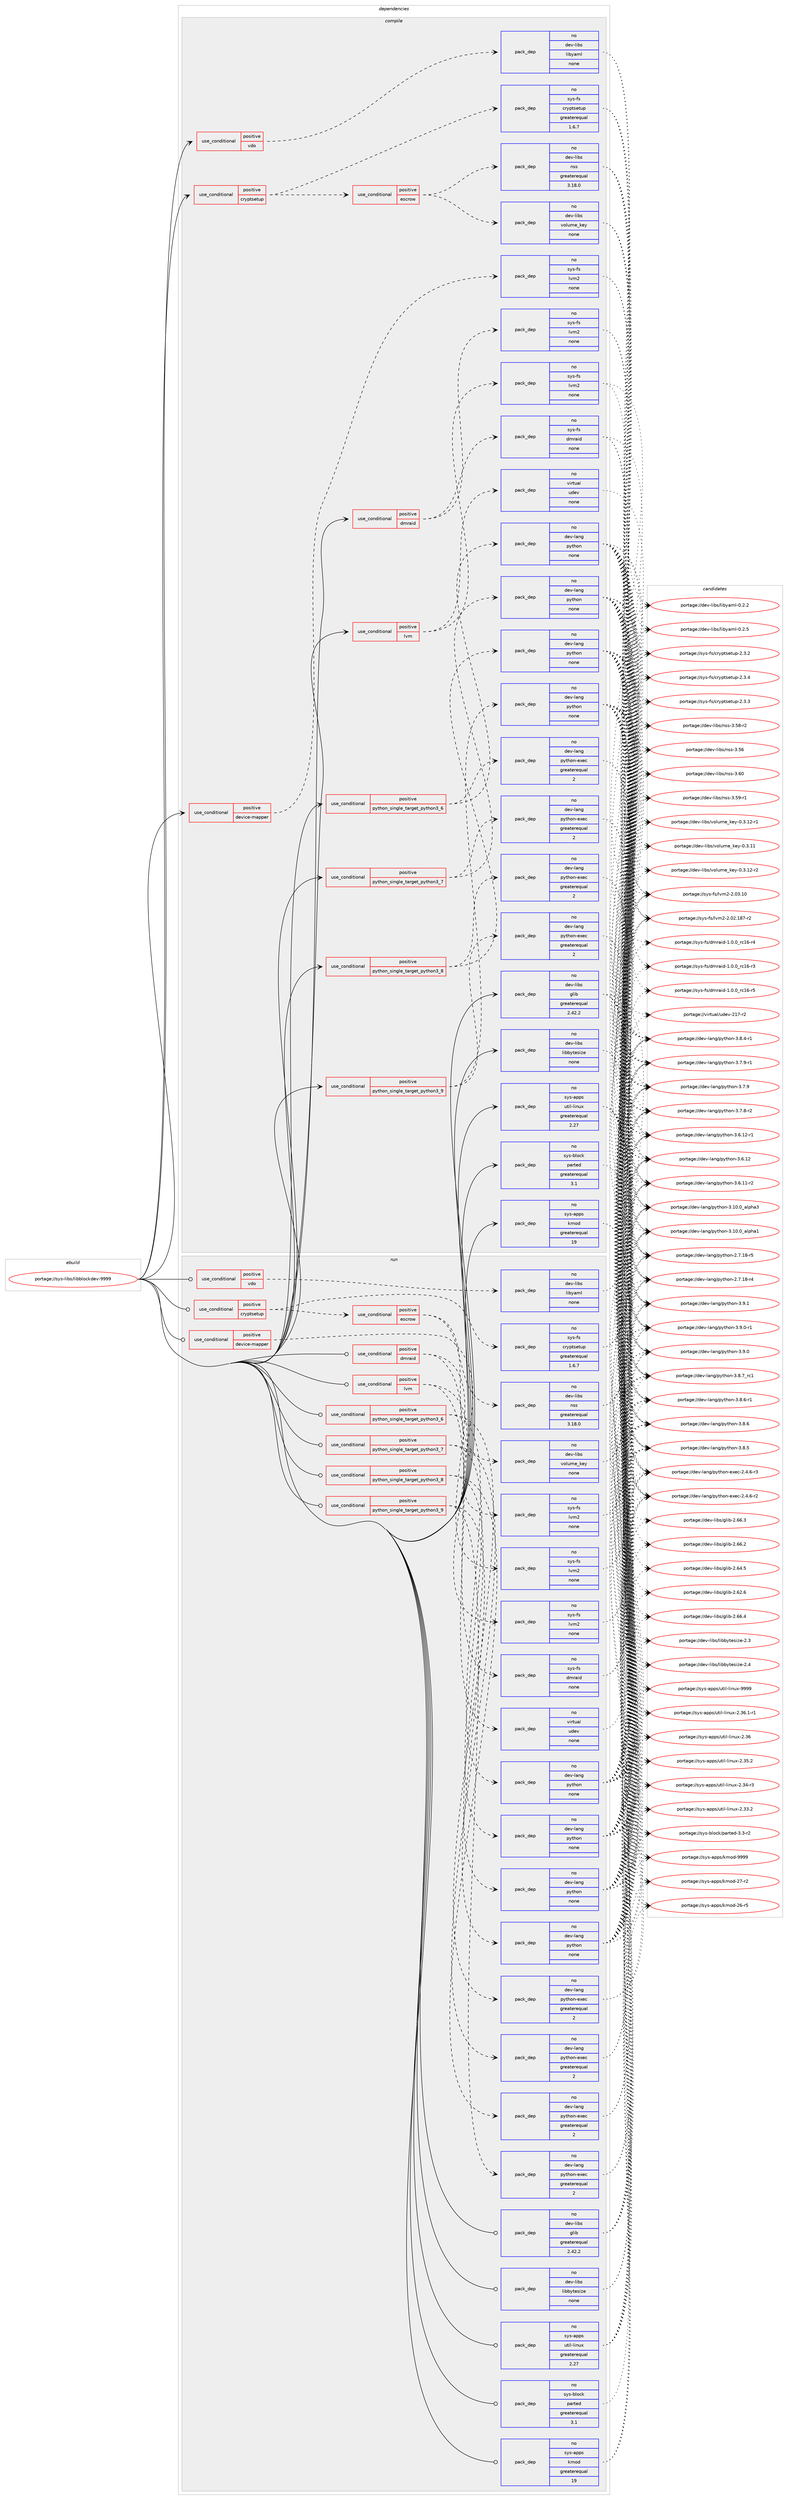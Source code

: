 digraph prolog {

# *************
# Graph options
# *************

newrank=true;
concentrate=true;
compound=true;
graph [rankdir=LR,fontname=Helvetica,fontsize=10,ranksep=1.5];#, ranksep=2.5, nodesep=0.2];
edge  [arrowhead=vee];
node  [fontname=Helvetica,fontsize=10];

# **********
# The ebuild
# **********

subgraph cluster_leftcol {
color=gray;
rank=same;
label=<<i>ebuild</i>>;
id [label="portage://sys-libs/libblockdev-9999", color=red, width=4, href="../sys-libs/libblockdev-9999.svg"];
}

# ****************
# The dependencies
# ****************

subgraph cluster_midcol {
color=gray;
label=<<i>dependencies</i>>;
subgraph cluster_compile {
fillcolor="#eeeeee";
style=filled;
label=<<i>compile</i>>;
subgraph cond774 {
dependency3463 [label=<<TABLE BORDER="0" CELLBORDER="1" CELLSPACING="0" CELLPADDING="4"><TR><TD ROWSPAN="3" CELLPADDING="10">use_conditional</TD></TR><TR><TD>positive</TD></TR><TR><TD>cryptsetup</TD></TR></TABLE>>, shape=none, color=red];
subgraph cond775 {
dependency3464 [label=<<TABLE BORDER="0" CELLBORDER="1" CELLSPACING="0" CELLPADDING="4"><TR><TD ROWSPAN="3" CELLPADDING="10">use_conditional</TD></TR><TR><TD>positive</TD></TR><TR><TD>escrow</TD></TR></TABLE>>, shape=none, color=red];
subgraph pack2637 {
dependency3465 [label=<<TABLE BORDER="0" CELLBORDER="1" CELLSPACING="0" CELLPADDING="4" WIDTH="220"><TR><TD ROWSPAN="6" CELLPADDING="30">pack_dep</TD></TR><TR><TD WIDTH="110">no</TD></TR><TR><TD>dev-libs</TD></TR><TR><TD>nss</TD></TR><TR><TD>greaterequal</TD></TR><TR><TD>3.18.0</TD></TR></TABLE>>, shape=none, color=blue];
}
dependency3464:e -> dependency3465:w [weight=20,style="dashed",arrowhead="vee"];
subgraph pack2638 {
dependency3466 [label=<<TABLE BORDER="0" CELLBORDER="1" CELLSPACING="0" CELLPADDING="4" WIDTH="220"><TR><TD ROWSPAN="6" CELLPADDING="30">pack_dep</TD></TR><TR><TD WIDTH="110">no</TD></TR><TR><TD>dev-libs</TD></TR><TR><TD>volume_key</TD></TR><TR><TD>none</TD></TR><TR><TD></TD></TR></TABLE>>, shape=none, color=blue];
}
dependency3464:e -> dependency3466:w [weight=20,style="dashed",arrowhead="vee"];
}
dependency3463:e -> dependency3464:w [weight=20,style="dashed",arrowhead="vee"];
subgraph pack2639 {
dependency3467 [label=<<TABLE BORDER="0" CELLBORDER="1" CELLSPACING="0" CELLPADDING="4" WIDTH="220"><TR><TD ROWSPAN="6" CELLPADDING="30">pack_dep</TD></TR><TR><TD WIDTH="110">no</TD></TR><TR><TD>sys-fs</TD></TR><TR><TD>cryptsetup</TD></TR><TR><TD>greaterequal</TD></TR><TR><TD>1.6.7</TD></TR></TABLE>>, shape=none, color=blue];
}
dependency3463:e -> dependency3467:w [weight=20,style="dashed",arrowhead="vee"];
}
id:e -> dependency3463:w [weight=20,style="solid",arrowhead="vee"];
subgraph cond776 {
dependency3468 [label=<<TABLE BORDER="0" CELLBORDER="1" CELLSPACING="0" CELLPADDING="4"><TR><TD ROWSPAN="3" CELLPADDING="10">use_conditional</TD></TR><TR><TD>positive</TD></TR><TR><TD>device-mapper</TD></TR></TABLE>>, shape=none, color=red];
subgraph pack2640 {
dependency3469 [label=<<TABLE BORDER="0" CELLBORDER="1" CELLSPACING="0" CELLPADDING="4" WIDTH="220"><TR><TD ROWSPAN="6" CELLPADDING="30">pack_dep</TD></TR><TR><TD WIDTH="110">no</TD></TR><TR><TD>sys-fs</TD></TR><TR><TD>lvm2</TD></TR><TR><TD>none</TD></TR><TR><TD></TD></TR></TABLE>>, shape=none, color=blue];
}
dependency3468:e -> dependency3469:w [weight=20,style="dashed",arrowhead="vee"];
}
id:e -> dependency3468:w [weight=20,style="solid",arrowhead="vee"];
subgraph cond777 {
dependency3470 [label=<<TABLE BORDER="0" CELLBORDER="1" CELLSPACING="0" CELLPADDING="4"><TR><TD ROWSPAN="3" CELLPADDING="10">use_conditional</TD></TR><TR><TD>positive</TD></TR><TR><TD>dmraid</TD></TR></TABLE>>, shape=none, color=red];
subgraph pack2641 {
dependency3471 [label=<<TABLE BORDER="0" CELLBORDER="1" CELLSPACING="0" CELLPADDING="4" WIDTH="220"><TR><TD ROWSPAN="6" CELLPADDING="30">pack_dep</TD></TR><TR><TD WIDTH="110">no</TD></TR><TR><TD>sys-fs</TD></TR><TR><TD>dmraid</TD></TR><TR><TD>none</TD></TR><TR><TD></TD></TR></TABLE>>, shape=none, color=blue];
}
dependency3470:e -> dependency3471:w [weight=20,style="dashed",arrowhead="vee"];
subgraph pack2642 {
dependency3472 [label=<<TABLE BORDER="0" CELLBORDER="1" CELLSPACING="0" CELLPADDING="4" WIDTH="220"><TR><TD ROWSPAN="6" CELLPADDING="30">pack_dep</TD></TR><TR><TD WIDTH="110">no</TD></TR><TR><TD>sys-fs</TD></TR><TR><TD>lvm2</TD></TR><TR><TD>none</TD></TR><TR><TD></TD></TR></TABLE>>, shape=none, color=blue];
}
dependency3470:e -> dependency3472:w [weight=20,style="dashed",arrowhead="vee"];
}
id:e -> dependency3470:w [weight=20,style="solid",arrowhead="vee"];
subgraph cond778 {
dependency3473 [label=<<TABLE BORDER="0" CELLBORDER="1" CELLSPACING="0" CELLPADDING="4"><TR><TD ROWSPAN="3" CELLPADDING="10">use_conditional</TD></TR><TR><TD>positive</TD></TR><TR><TD>lvm</TD></TR></TABLE>>, shape=none, color=red];
subgraph pack2643 {
dependency3474 [label=<<TABLE BORDER="0" CELLBORDER="1" CELLSPACING="0" CELLPADDING="4" WIDTH="220"><TR><TD ROWSPAN="6" CELLPADDING="30">pack_dep</TD></TR><TR><TD WIDTH="110">no</TD></TR><TR><TD>sys-fs</TD></TR><TR><TD>lvm2</TD></TR><TR><TD>none</TD></TR><TR><TD></TD></TR></TABLE>>, shape=none, color=blue];
}
dependency3473:e -> dependency3474:w [weight=20,style="dashed",arrowhead="vee"];
subgraph pack2644 {
dependency3475 [label=<<TABLE BORDER="0" CELLBORDER="1" CELLSPACING="0" CELLPADDING="4" WIDTH="220"><TR><TD ROWSPAN="6" CELLPADDING="30">pack_dep</TD></TR><TR><TD WIDTH="110">no</TD></TR><TR><TD>virtual</TD></TR><TR><TD>udev</TD></TR><TR><TD>none</TD></TR><TR><TD></TD></TR></TABLE>>, shape=none, color=blue];
}
dependency3473:e -> dependency3475:w [weight=20,style="dashed",arrowhead="vee"];
}
id:e -> dependency3473:w [weight=20,style="solid",arrowhead="vee"];
subgraph cond779 {
dependency3476 [label=<<TABLE BORDER="0" CELLBORDER="1" CELLSPACING="0" CELLPADDING="4"><TR><TD ROWSPAN="3" CELLPADDING="10">use_conditional</TD></TR><TR><TD>positive</TD></TR><TR><TD>python_single_target_python3_6</TD></TR></TABLE>>, shape=none, color=red];
subgraph pack2645 {
dependency3477 [label=<<TABLE BORDER="0" CELLBORDER="1" CELLSPACING="0" CELLPADDING="4" WIDTH="220"><TR><TD ROWSPAN="6" CELLPADDING="30">pack_dep</TD></TR><TR><TD WIDTH="110">no</TD></TR><TR><TD>dev-lang</TD></TR><TR><TD>python</TD></TR><TR><TD>none</TD></TR><TR><TD></TD></TR></TABLE>>, shape=none, color=blue];
}
dependency3476:e -> dependency3477:w [weight=20,style="dashed",arrowhead="vee"];
subgraph pack2646 {
dependency3478 [label=<<TABLE BORDER="0" CELLBORDER="1" CELLSPACING="0" CELLPADDING="4" WIDTH="220"><TR><TD ROWSPAN="6" CELLPADDING="30">pack_dep</TD></TR><TR><TD WIDTH="110">no</TD></TR><TR><TD>dev-lang</TD></TR><TR><TD>python-exec</TD></TR><TR><TD>greaterequal</TD></TR><TR><TD>2</TD></TR></TABLE>>, shape=none, color=blue];
}
dependency3476:e -> dependency3478:w [weight=20,style="dashed",arrowhead="vee"];
}
id:e -> dependency3476:w [weight=20,style="solid",arrowhead="vee"];
subgraph cond780 {
dependency3479 [label=<<TABLE BORDER="0" CELLBORDER="1" CELLSPACING="0" CELLPADDING="4"><TR><TD ROWSPAN="3" CELLPADDING="10">use_conditional</TD></TR><TR><TD>positive</TD></TR><TR><TD>python_single_target_python3_7</TD></TR></TABLE>>, shape=none, color=red];
subgraph pack2647 {
dependency3480 [label=<<TABLE BORDER="0" CELLBORDER="1" CELLSPACING="0" CELLPADDING="4" WIDTH="220"><TR><TD ROWSPAN="6" CELLPADDING="30">pack_dep</TD></TR><TR><TD WIDTH="110">no</TD></TR><TR><TD>dev-lang</TD></TR><TR><TD>python</TD></TR><TR><TD>none</TD></TR><TR><TD></TD></TR></TABLE>>, shape=none, color=blue];
}
dependency3479:e -> dependency3480:w [weight=20,style="dashed",arrowhead="vee"];
subgraph pack2648 {
dependency3481 [label=<<TABLE BORDER="0" CELLBORDER="1" CELLSPACING="0" CELLPADDING="4" WIDTH="220"><TR><TD ROWSPAN="6" CELLPADDING="30">pack_dep</TD></TR><TR><TD WIDTH="110">no</TD></TR><TR><TD>dev-lang</TD></TR><TR><TD>python-exec</TD></TR><TR><TD>greaterequal</TD></TR><TR><TD>2</TD></TR></TABLE>>, shape=none, color=blue];
}
dependency3479:e -> dependency3481:w [weight=20,style="dashed",arrowhead="vee"];
}
id:e -> dependency3479:w [weight=20,style="solid",arrowhead="vee"];
subgraph cond781 {
dependency3482 [label=<<TABLE BORDER="0" CELLBORDER="1" CELLSPACING="0" CELLPADDING="4"><TR><TD ROWSPAN="3" CELLPADDING="10">use_conditional</TD></TR><TR><TD>positive</TD></TR><TR><TD>python_single_target_python3_8</TD></TR></TABLE>>, shape=none, color=red];
subgraph pack2649 {
dependency3483 [label=<<TABLE BORDER="0" CELLBORDER="1" CELLSPACING="0" CELLPADDING="4" WIDTH="220"><TR><TD ROWSPAN="6" CELLPADDING="30">pack_dep</TD></TR><TR><TD WIDTH="110">no</TD></TR><TR><TD>dev-lang</TD></TR><TR><TD>python</TD></TR><TR><TD>none</TD></TR><TR><TD></TD></TR></TABLE>>, shape=none, color=blue];
}
dependency3482:e -> dependency3483:w [weight=20,style="dashed",arrowhead="vee"];
subgraph pack2650 {
dependency3484 [label=<<TABLE BORDER="0" CELLBORDER="1" CELLSPACING="0" CELLPADDING="4" WIDTH="220"><TR><TD ROWSPAN="6" CELLPADDING="30">pack_dep</TD></TR><TR><TD WIDTH="110">no</TD></TR><TR><TD>dev-lang</TD></TR><TR><TD>python-exec</TD></TR><TR><TD>greaterequal</TD></TR><TR><TD>2</TD></TR></TABLE>>, shape=none, color=blue];
}
dependency3482:e -> dependency3484:w [weight=20,style="dashed",arrowhead="vee"];
}
id:e -> dependency3482:w [weight=20,style="solid",arrowhead="vee"];
subgraph cond782 {
dependency3485 [label=<<TABLE BORDER="0" CELLBORDER="1" CELLSPACING="0" CELLPADDING="4"><TR><TD ROWSPAN="3" CELLPADDING="10">use_conditional</TD></TR><TR><TD>positive</TD></TR><TR><TD>python_single_target_python3_9</TD></TR></TABLE>>, shape=none, color=red];
subgraph pack2651 {
dependency3486 [label=<<TABLE BORDER="0" CELLBORDER="1" CELLSPACING="0" CELLPADDING="4" WIDTH="220"><TR><TD ROWSPAN="6" CELLPADDING="30">pack_dep</TD></TR><TR><TD WIDTH="110">no</TD></TR><TR><TD>dev-lang</TD></TR><TR><TD>python</TD></TR><TR><TD>none</TD></TR><TR><TD></TD></TR></TABLE>>, shape=none, color=blue];
}
dependency3485:e -> dependency3486:w [weight=20,style="dashed",arrowhead="vee"];
subgraph pack2652 {
dependency3487 [label=<<TABLE BORDER="0" CELLBORDER="1" CELLSPACING="0" CELLPADDING="4" WIDTH="220"><TR><TD ROWSPAN="6" CELLPADDING="30">pack_dep</TD></TR><TR><TD WIDTH="110">no</TD></TR><TR><TD>dev-lang</TD></TR><TR><TD>python-exec</TD></TR><TR><TD>greaterequal</TD></TR><TR><TD>2</TD></TR></TABLE>>, shape=none, color=blue];
}
dependency3485:e -> dependency3487:w [weight=20,style="dashed",arrowhead="vee"];
}
id:e -> dependency3485:w [weight=20,style="solid",arrowhead="vee"];
subgraph cond783 {
dependency3488 [label=<<TABLE BORDER="0" CELLBORDER="1" CELLSPACING="0" CELLPADDING="4"><TR><TD ROWSPAN="3" CELLPADDING="10">use_conditional</TD></TR><TR><TD>positive</TD></TR><TR><TD>vdo</TD></TR></TABLE>>, shape=none, color=red];
subgraph pack2653 {
dependency3489 [label=<<TABLE BORDER="0" CELLBORDER="1" CELLSPACING="0" CELLPADDING="4" WIDTH="220"><TR><TD ROWSPAN="6" CELLPADDING="30">pack_dep</TD></TR><TR><TD WIDTH="110">no</TD></TR><TR><TD>dev-libs</TD></TR><TR><TD>libyaml</TD></TR><TR><TD>none</TD></TR><TR><TD></TD></TR></TABLE>>, shape=none, color=blue];
}
dependency3488:e -> dependency3489:w [weight=20,style="dashed",arrowhead="vee"];
}
id:e -> dependency3488:w [weight=20,style="solid",arrowhead="vee"];
subgraph pack2654 {
dependency3490 [label=<<TABLE BORDER="0" CELLBORDER="1" CELLSPACING="0" CELLPADDING="4" WIDTH="220"><TR><TD ROWSPAN="6" CELLPADDING="30">pack_dep</TD></TR><TR><TD WIDTH="110">no</TD></TR><TR><TD>dev-libs</TD></TR><TR><TD>glib</TD></TR><TR><TD>greaterequal</TD></TR><TR><TD>2.42.2</TD></TR></TABLE>>, shape=none, color=blue];
}
id:e -> dependency3490:w [weight=20,style="solid",arrowhead="vee"];
subgraph pack2655 {
dependency3491 [label=<<TABLE BORDER="0" CELLBORDER="1" CELLSPACING="0" CELLPADDING="4" WIDTH="220"><TR><TD ROWSPAN="6" CELLPADDING="30">pack_dep</TD></TR><TR><TD WIDTH="110">no</TD></TR><TR><TD>dev-libs</TD></TR><TR><TD>libbytesize</TD></TR><TR><TD>none</TD></TR><TR><TD></TD></TR></TABLE>>, shape=none, color=blue];
}
id:e -> dependency3491:w [weight=20,style="solid",arrowhead="vee"];
subgraph pack2656 {
dependency3492 [label=<<TABLE BORDER="0" CELLBORDER="1" CELLSPACING="0" CELLPADDING="4" WIDTH="220"><TR><TD ROWSPAN="6" CELLPADDING="30">pack_dep</TD></TR><TR><TD WIDTH="110">no</TD></TR><TR><TD>sys-apps</TD></TR><TR><TD>kmod</TD></TR><TR><TD>greaterequal</TD></TR><TR><TD>19</TD></TR></TABLE>>, shape=none, color=blue];
}
id:e -> dependency3492:w [weight=20,style="solid",arrowhead="vee"];
subgraph pack2657 {
dependency3493 [label=<<TABLE BORDER="0" CELLBORDER="1" CELLSPACING="0" CELLPADDING="4" WIDTH="220"><TR><TD ROWSPAN="6" CELLPADDING="30">pack_dep</TD></TR><TR><TD WIDTH="110">no</TD></TR><TR><TD>sys-apps</TD></TR><TR><TD>util-linux</TD></TR><TR><TD>greaterequal</TD></TR><TR><TD>2.27</TD></TR></TABLE>>, shape=none, color=blue];
}
id:e -> dependency3493:w [weight=20,style="solid",arrowhead="vee"];
subgraph pack2658 {
dependency3494 [label=<<TABLE BORDER="0" CELLBORDER="1" CELLSPACING="0" CELLPADDING="4" WIDTH="220"><TR><TD ROWSPAN="6" CELLPADDING="30">pack_dep</TD></TR><TR><TD WIDTH="110">no</TD></TR><TR><TD>sys-block</TD></TR><TR><TD>parted</TD></TR><TR><TD>greaterequal</TD></TR><TR><TD>3.1</TD></TR></TABLE>>, shape=none, color=blue];
}
id:e -> dependency3494:w [weight=20,style="solid",arrowhead="vee"];
}
subgraph cluster_compileandrun {
fillcolor="#eeeeee";
style=filled;
label=<<i>compile and run</i>>;
}
subgraph cluster_run {
fillcolor="#eeeeee";
style=filled;
label=<<i>run</i>>;
subgraph cond784 {
dependency3495 [label=<<TABLE BORDER="0" CELLBORDER="1" CELLSPACING="0" CELLPADDING="4"><TR><TD ROWSPAN="3" CELLPADDING="10">use_conditional</TD></TR><TR><TD>positive</TD></TR><TR><TD>cryptsetup</TD></TR></TABLE>>, shape=none, color=red];
subgraph cond785 {
dependency3496 [label=<<TABLE BORDER="0" CELLBORDER="1" CELLSPACING="0" CELLPADDING="4"><TR><TD ROWSPAN="3" CELLPADDING="10">use_conditional</TD></TR><TR><TD>positive</TD></TR><TR><TD>escrow</TD></TR></TABLE>>, shape=none, color=red];
subgraph pack2659 {
dependency3497 [label=<<TABLE BORDER="0" CELLBORDER="1" CELLSPACING="0" CELLPADDING="4" WIDTH="220"><TR><TD ROWSPAN="6" CELLPADDING="30">pack_dep</TD></TR><TR><TD WIDTH="110">no</TD></TR><TR><TD>dev-libs</TD></TR><TR><TD>nss</TD></TR><TR><TD>greaterequal</TD></TR><TR><TD>3.18.0</TD></TR></TABLE>>, shape=none, color=blue];
}
dependency3496:e -> dependency3497:w [weight=20,style="dashed",arrowhead="vee"];
subgraph pack2660 {
dependency3498 [label=<<TABLE BORDER="0" CELLBORDER="1" CELLSPACING="0" CELLPADDING="4" WIDTH="220"><TR><TD ROWSPAN="6" CELLPADDING="30">pack_dep</TD></TR><TR><TD WIDTH="110">no</TD></TR><TR><TD>dev-libs</TD></TR><TR><TD>volume_key</TD></TR><TR><TD>none</TD></TR><TR><TD></TD></TR></TABLE>>, shape=none, color=blue];
}
dependency3496:e -> dependency3498:w [weight=20,style="dashed",arrowhead="vee"];
}
dependency3495:e -> dependency3496:w [weight=20,style="dashed",arrowhead="vee"];
subgraph pack2661 {
dependency3499 [label=<<TABLE BORDER="0" CELLBORDER="1" CELLSPACING="0" CELLPADDING="4" WIDTH="220"><TR><TD ROWSPAN="6" CELLPADDING="30">pack_dep</TD></TR><TR><TD WIDTH="110">no</TD></TR><TR><TD>sys-fs</TD></TR><TR><TD>cryptsetup</TD></TR><TR><TD>greaterequal</TD></TR><TR><TD>1.6.7</TD></TR></TABLE>>, shape=none, color=blue];
}
dependency3495:e -> dependency3499:w [weight=20,style="dashed",arrowhead="vee"];
}
id:e -> dependency3495:w [weight=20,style="solid",arrowhead="odot"];
subgraph cond786 {
dependency3500 [label=<<TABLE BORDER="0" CELLBORDER="1" CELLSPACING="0" CELLPADDING="4"><TR><TD ROWSPAN="3" CELLPADDING="10">use_conditional</TD></TR><TR><TD>positive</TD></TR><TR><TD>device-mapper</TD></TR></TABLE>>, shape=none, color=red];
subgraph pack2662 {
dependency3501 [label=<<TABLE BORDER="0" CELLBORDER="1" CELLSPACING="0" CELLPADDING="4" WIDTH="220"><TR><TD ROWSPAN="6" CELLPADDING="30">pack_dep</TD></TR><TR><TD WIDTH="110">no</TD></TR><TR><TD>sys-fs</TD></TR><TR><TD>lvm2</TD></TR><TR><TD>none</TD></TR><TR><TD></TD></TR></TABLE>>, shape=none, color=blue];
}
dependency3500:e -> dependency3501:w [weight=20,style="dashed",arrowhead="vee"];
}
id:e -> dependency3500:w [weight=20,style="solid",arrowhead="odot"];
subgraph cond787 {
dependency3502 [label=<<TABLE BORDER="0" CELLBORDER="1" CELLSPACING="0" CELLPADDING="4"><TR><TD ROWSPAN="3" CELLPADDING="10">use_conditional</TD></TR><TR><TD>positive</TD></TR><TR><TD>dmraid</TD></TR></TABLE>>, shape=none, color=red];
subgraph pack2663 {
dependency3503 [label=<<TABLE BORDER="0" CELLBORDER="1" CELLSPACING="0" CELLPADDING="4" WIDTH="220"><TR><TD ROWSPAN="6" CELLPADDING="30">pack_dep</TD></TR><TR><TD WIDTH="110">no</TD></TR><TR><TD>sys-fs</TD></TR><TR><TD>dmraid</TD></TR><TR><TD>none</TD></TR><TR><TD></TD></TR></TABLE>>, shape=none, color=blue];
}
dependency3502:e -> dependency3503:w [weight=20,style="dashed",arrowhead="vee"];
subgraph pack2664 {
dependency3504 [label=<<TABLE BORDER="0" CELLBORDER="1" CELLSPACING="0" CELLPADDING="4" WIDTH="220"><TR><TD ROWSPAN="6" CELLPADDING="30">pack_dep</TD></TR><TR><TD WIDTH="110">no</TD></TR><TR><TD>sys-fs</TD></TR><TR><TD>lvm2</TD></TR><TR><TD>none</TD></TR><TR><TD></TD></TR></TABLE>>, shape=none, color=blue];
}
dependency3502:e -> dependency3504:w [weight=20,style="dashed",arrowhead="vee"];
}
id:e -> dependency3502:w [weight=20,style="solid",arrowhead="odot"];
subgraph cond788 {
dependency3505 [label=<<TABLE BORDER="0" CELLBORDER="1" CELLSPACING="0" CELLPADDING="4"><TR><TD ROWSPAN="3" CELLPADDING="10">use_conditional</TD></TR><TR><TD>positive</TD></TR><TR><TD>lvm</TD></TR></TABLE>>, shape=none, color=red];
subgraph pack2665 {
dependency3506 [label=<<TABLE BORDER="0" CELLBORDER="1" CELLSPACING="0" CELLPADDING="4" WIDTH="220"><TR><TD ROWSPAN="6" CELLPADDING="30">pack_dep</TD></TR><TR><TD WIDTH="110">no</TD></TR><TR><TD>sys-fs</TD></TR><TR><TD>lvm2</TD></TR><TR><TD>none</TD></TR><TR><TD></TD></TR></TABLE>>, shape=none, color=blue];
}
dependency3505:e -> dependency3506:w [weight=20,style="dashed",arrowhead="vee"];
subgraph pack2666 {
dependency3507 [label=<<TABLE BORDER="0" CELLBORDER="1" CELLSPACING="0" CELLPADDING="4" WIDTH="220"><TR><TD ROWSPAN="6" CELLPADDING="30">pack_dep</TD></TR><TR><TD WIDTH="110">no</TD></TR><TR><TD>virtual</TD></TR><TR><TD>udev</TD></TR><TR><TD>none</TD></TR><TR><TD></TD></TR></TABLE>>, shape=none, color=blue];
}
dependency3505:e -> dependency3507:w [weight=20,style="dashed",arrowhead="vee"];
}
id:e -> dependency3505:w [weight=20,style="solid",arrowhead="odot"];
subgraph cond789 {
dependency3508 [label=<<TABLE BORDER="0" CELLBORDER="1" CELLSPACING="0" CELLPADDING="4"><TR><TD ROWSPAN="3" CELLPADDING="10">use_conditional</TD></TR><TR><TD>positive</TD></TR><TR><TD>python_single_target_python3_6</TD></TR></TABLE>>, shape=none, color=red];
subgraph pack2667 {
dependency3509 [label=<<TABLE BORDER="0" CELLBORDER="1" CELLSPACING="0" CELLPADDING="4" WIDTH="220"><TR><TD ROWSPAN="6" CELLPADDING="30">pack_dep</TD></TR><TR><TD WIDTH="110">no</TD></TR><TR><TD>dev-lang</TD></TR><TR><TD>python</TD></TR><TR><TD>none</TD></TR><TR><TD></TD></TR></TABLE>>, shape=none, color=blue];
}
dependency3508:e -> dependency3509:w [weight=20,style="dashed",arrowhead="vee"];
subgraph pack2668 {
dependency3510 [label=<<TABLE BORDER="0" CELLBORDER="1" CELLSPACING="0" CELLPADDING="4" WIDTH="220"><TR><TD ROWSPAN="6" CELLPADDING="30">pack_dep</TD></TR><TR><TD WIDTH="110">no</TD></TR><TR><TD>dev-lang</TD></TR><TR><TD>python-exec</TD></TR><TR><TD>greaterequal</TD></TR><TR><TD>2</TD></TR></TABLE>>, shape=none, color=blue];
}
dependency3508:e -> dependency3510:w [weight=20,style="dashed",arrowhead="vee"];
}
id:e -> dependency3508:w [weight=20,style="solid",arrowhead="odot"];
subgraph cond790 {
dependency3511 [label=<<TABLE BORDER="0" CELLBORDER="1" CELLSPACING="0" CELLPADDING="4"><TR><TD ROWSPAN="3" CELLPADDING="10">use_conditional</TD></TR><TR><TD>positive</TD></TR><TR><TD>python_single_target_python3_7</TD></TR></TABLE>>, shape=none, color=red];
subgraph pack2669 {
dependency3512 [label=<<TABLE BORDER="0" CELLBORDER="1" CELLSPACING="0" CELLPADDING="4" WIDTH="220"><TR><TD ROWSPAN="6" CELLPADDING="30">pack_dep</TD></TR><TR><TD WIDTH="110">no</TD></TR><TR><TD>dev-lang</TD></TR><TR><TD>python</TD></TR><TR><TD>none</TD></TR><TR><TD></TD></TR></TABLE>>, shape=none, color=blue];
}
dependency3511:e -> dependency3512:w [weight=20,style="dashed",arrowhead="vee"];
subgraph pack2670 {
dependency3513 [label=<<TABLE BORDER="0" CELLBORDER="1" CELLSPACING="0" CELLPADDING="4" WIDTH="220"><TR><TD ROWSPAN="6" CELLPADDING="30">pack_dep</TD></TR><TR><TD WIDTH="110">no</TD></TR><TR><TD>dev-lang</TD></TR><TR><TD>python-exec</TD></TR><TR><TD>greaterequal</TD></TR><TR><TD>2</TD></TR></TABLE>>, shape=none, color=blue];
}
dependency3511:e -> dependency3513:w [weight=20,style="dashed",arrowhead="vee"];
}
id:e -> dependency3511:w [weight=20,style="solid",arrowhead="odot"];
subgraph cond791 {
dependency3514 [label=<<TABLE BORDER="0" CELLBORDER="1" CELLSPACING="0" CELLPADDING="4"><TR><TD ROWSPAN="3" CELLPADDING="10">use_conditional</TD></TR><TR><TD>positive</TD></TR><TR><TD>python_single_target_python3_8</TD></TR></TABLE>>, shape=none, color=red];
subgraph pack2671 {
dependency3515 [label=<<TABLE BORDER="0" CELLBORDER="1" CELLSPACING="0" CELLPADDING="4" WIDTH="220"><TR><TD ROWSPAN="6" CELLPADDING="30">pack_dep</TD></TR><TR><TD WIDTH="110">no</TD></TR><TR><TD>dev-lang</TD></TR><TR><TD>python</TD></TR><TR><TD>none</TD></TR><TR><TD></TD></TR></TABLE>>, shape=none, color=blue];
}
dependency3514:e -> dependency3515:w [weight=20,style="dashed",arrowhead="vee"];
subgraph pack2672 {
dependency3516 [label=<<TABLE BORDER="0" CELLBORDER="1" CELLSPACING="0" CELLPADDING="4" WIDTH="220"><TR><TD ROWSPAN="6" CELLPADDING="30">pack_dep</TD></TR><TR><TD WIDTH="110">no</TD></TR><TR><TD>dev-lang</TD></TR><TR><TD>python-exec</TD></TR><TR><TD>greaterequal</TD></TR><TR><TD>2</TD></TR></TABLE>>, shape=none, color=blue];
}
dependency3514:e -> dependency3516:w [weight=20,style="dashed",arrowhead="vee"];
}
id:e -> dependency3514:w [weight=20,style="solid",arrowhead="odot"];
subgraph cond792 {
dependency3517 [label=<<TABLE BORDER="0" CELLBORDER="1" CELLSPACING="0" CELLPADDING="4"><TR><TD ROWSPAN="3" CELLPADDING="10">use_conditional</TD></TR><TR><TD>positive</TD></TR><TR><TD>python_single_target_python3_9</TD></TR></TABLE>>, shape=none, color=red];
subgraph pack2673 {
dependency3518 [label=<<TABLE BORDER="0" CELLBORDER="1" CELLSPACING="0" CELLPADDING="4" WIDTH="220"><TR><TD ROWSPAN="6" CELLPADDING="30">pack_dep</TD></TR><TR><TD WIDTH="110">no</TD></TR><TR><TD>dev-lang</TD></TR><TR><TD>python</TD></TR><TR><TD>none</TD></TR><TR><TD></TD></TR></TABLE>>, shape=none, color=blue];
}
dependency3517:e -> dependency3518:w [weight=20,style="dashed",arrowhead="vee"];
subgraph pack2674 {
dependency3519 [label=<<TABLE BORDER="0" CELLBORDER="1" CELLSPACING="0" CELLPADDING="4" WIDTH="220"><TR><TD ROWSPAN="6" CELLPADDING="30">pack_dep</TD></TR><TR><TD WIDTH="110">no</TD></TR><TR><TD>dev-lang</TD></TR><TR><TD>python-exec</TD></TR><TR><TD>greaterequal</TD></TR><TR><TD>2</TD></TR></TABLE>>, shape=none, color=blue];
}
dependency3517:e -> dependency3519:w [weight=20,style="dashed",arrowhead="vee"];
}
id:e -> dependency3517:w [weight=20,style="solid",arrowhead="odot"];
subgraph cond793 {
dependency3520 [label=<<TABLE BORDER="0" CELLBORDER="1" CELLSPACING="0" CELLPADDING="4"><TR><TD ROWSPAN="3" CELLPADDING="10">use_conditional</TD></TR><TR><TD>positive</TD></TR><TR><TD>vdo</TD></TR></TABLE>>, shape=none, color=red];
subgraph pack2675 {
dependency3521 [label=<<TABLE BORDER="0" CELLBORDER="1" CELLSPACING="0" CELLPADDING="4" WIDTH="220"><TR><TD ROWSPAN="6" CELLPADDING="30">pack_dep</TD></TR><TR><TD WIDTH="110">no</TD></TR><TR><TD>dev-libs</TD></TR><TR><TD>libyaml</TD></TR><TR><TD>none</TD></TR><TR><TD></TD></TR></TABLE>>, shape=none, color=blue];
}
dependency3520:e -> dependency3521:w [weight=20,style="dashed",arrowhead="vee"];
}
id:e -> dependency3520:w [weight=20,style="solid",arrowhead="odot"];
subgraph pack2676 {
dependency3522 [label=<<TABLE BORDER="0" CELLBORDER="1" CELLSPACING="0" CELLPADDING="4" WIDTH="220"><TR><TD ROWSPAN="6" CELLPADDING="30">pack_dep</TD></TR><TR><TD WIDTH="110">no</TD></TR><TR><TD>dev-libs</TD></TR><TR><TD>glib</TD></TR><TR><TD>greaterequal</TD></TR><TR><TD>2.42.2</TD></TR></TABLE>>, shape=none, color=blue];
}
id:e -> dependency3522:w [weight=20,style="solid",arrowhead="odot"];
subgraph pack2677 {
dependency3523 [label=<<TABLE BORDER="0" CELLBORDER="1" CELLSPACING="0" CELLPADDING="4" WIDTH="220"><TR><TD ROWSPAN="6" CELLPADDING="30">pack_dep</TD></TR><TR><TD WIDTH="110">no</TD></TR><TR><TD>dev-libs</TD></TR><TR><TD>libbytesize</TD></TR><TR><TD>none</TD></TR><TR><TD></TD></TR></TABLE>>, shape=none, color=blue];
}
id:e -> dependency3523:w [weight=20,style="solid",arrowhead="odot"];
subgraph pack2678 {
dependency3524 [label=<<TABLE BORDER="0" CELLBORDER="1" CELLSPACING="0" CELLPADDING="4" WIDTH="220"><TR><TD ROWSPAN="6" CELLPADDING="30">pack_dep</TD></TR><TR><TD WIDTH="110">no</TD></TR><TR><TD>sys-apps</TD></TR><TR><TD>kmod</TD></TR><TR><TD>greaterequal</TD></TR><TR><TD>19</TD></TR></TABLE>>, shape=none, color=blue];
}
id:e -> dependency3524:w [weight=20,style="solid",arrowhead="odot"];
subgraph pack2679 {
dependency3525 [label=<<TABLE BORDER="0" CELLBORDER="1" CELLSPACING="0" CELLPADDING="4" WIDTH="220"><TR><TD ROWSPAN="6" CELLPADDING="30">pack_dep</TD></TR><TR><TD WIDTH="110">no</TD></TR><TR><TD>sys-apps</TD></TR><TR><TD>util-linux</TD></TR><TR><TD>greaterequal</TD></TR><TR><TD>2.27</TD></TR></TABLE>>, shape=none, color=blue];
}
id:e -> dependency3525:w [weight=20,style="solid",arrowhead="odot"];
subgraph pack2680 {
dependency3526 [label=<<TABLE BORDER="0" CELLBORDER="1" CELLSPACING="0" CELLPADDING="4" WIDTH="220"><TR><TD ROWSPAN="6" CELLPADDING="30">pack_dep</TD></TR><TR><TD WIDTH="110">no</TD></TR><TR><TD>sys-block</TD></TR><TR><TD>parted</TD></TR><TR><TD>greaterequal</TD></TR><TR><TD>3.1</TD></TR></TABLE>>, shape=none, color=blue];
}
id:e -> dependency3526:w [weight=20,style="solid",arrowhead="odot"];
}
}

# **************
# The candidates
# **************

subgraph cluster_choices {
rank=same;
color=gray;
label=<<i>candidates</i>>;

subgraph choice2637 {
color=black;
nodesep=1;
choice1001011184510810598115471101151154551465448 [label="portage://dev-libs/nss-3.60", color=red, width=4,href="../dev-libs/nss-3.60.svg"];
choice10010111845108105981154711011511545514653574511449 [label="portage://dev-libs/nss-3.59-r1", color=red, width=4,href="../dev-libs/nss-3.59-r1.svg"];
choice10010111845108105981154711011511545514653564511450 [label="portage://dev-libs/nss-3.58-r2", color=red, width=4,href="../dev-libs/nss-3.58-r2.svg"];
choice1001011184510810598115471101151154551465354 [label="portage://dev-libs/nss-3.56", color=red, width=4,href="../dev-libs/nss-3.56.svg"];
dependency3465:e -> choice1001011184510810598115471101151154551465448:w [style=dotted,weight="100"];
dependency3465:e -> choice10010111845108105981154711011511545514653574511449:w [style=dotted,weight="100"];
dependency3465:e -> choice10010111845108105981154711011511545514653564511450:w [style=dotted,weight="100"];
dependency3465:e -> choice1001011184510810598115471101151154551465354:w [style=dotted,weight="100"];
}
subgraph choice2638 {
color=black;
nodesep=1;
choice10010111845108105981154711811110811710910195107101121454846514649504511450 [label="portage://dev-libs/volume_key-0.3.12-r2", color=red, width=4,href="../dev-libs/volume_key-0.3.12-r2.svg"];
choice10010111845108105981154711811110811710910195107101121454846514649504511449 [label="portage://dev-libs/volume_key-0.3.12-r1", color=red, width=4,href="../dev-libs/volume_key-0.3.12-r1.svg"];
choice1001011184510810598115471181111081171091019510710112145484651464949 [label="portage://dev-libs/volume_key-0.3.11", color=red, width=4,href="../dev-libs/volume_key-0.3.11.svg"];
dependency3466:e -> choice10010111845108105981154711811110811710910195107101121454846514649504511450:w [style=dotted,weight="100"];
dependency3466:e -> choice10010111845108105981154711811110811710910195107101121454846514649504511449:w [style=dotted,weight="100"];
dependency3466:e -> choice1001011184510810598115471181111081171091019510710112145484651464949:w [style=dotted,weight="100"];
}
subgraph choice2639 {
color=black;
nodesep=1;
choice115121115451021154799114121112116115101116117112455046514652 [label="portage://sys-fs/cryptsetup-2.3.4", color=red, width=4,href="../sys-fs/cryptsetup-2.3.4.svg"];
choice115121115451021154799114121112116115101116117112455046514651 [label="portage://sys-fs/cryptsetup-2.3.3", color=red, width=4,href="../sys-fs/cryptsetup-2.3.3.svg"];
choice115121115451021154799114121112116115101116117112455046514650 [label="portage://sys-fs/cryptsetup-2.3.2", color=red, width=4,href="../sys-fs/cryptsetup-2.3.2.svg"];
dependency3467:e -> choice115121115451021154799114121112116115101116117112455046514652:w [style=dotted,weight="100"];
dependency3467:e -> choice115121115451021154799114121112116115101116117112455046514651:w [style=dotted,weight="100"];
dependency3467:e -> choice115121115451021154799114121112116115101116117112455046514650:w [style=dotted,weight="100"];
}
subgraph choice2640 {
color=black;
nodesep=1;
choice1151211154510211547108118109504550464851464948 [label="portage://sys-fs/lvm2-2.03.10", color=red, width=4,href="../sys-fs/lvm2-2.03.10.svg"];
choice1151211154510211547108118109504550464850464956554511450 [label="portage://sys-fs/lvm2-2.02.187-r2", color=red, width=4,href="../sys-fs/lvm2-2.02.187-r2.svg"];
dependency3469:e -> choice1151211154510211547108118109504550464851464948:w [style=dotted,weight="100"];
dependency3469:e -> choice1151211154510211547108118109504550464850464956554511450:w [style=dotted,weight="100"];
}
subgraph choice2641 {
color=black;
nodesep=1;
choice115121115451021154710010911497105100454946484648951149949544511453 [label="portage://sys-fs/dmraid-1.0.0_rc16-r5", color=red, width=4,href="../sys-fs/dmraid-1.0.0_rc16-r5.svg"];
choice115121115451021154710010911497105100454946484648951149949544511452 [label="portage://sys-fs/dmraid-1.0.0_rc16-r4", color=red, width=4,href="../sys-fs/dmraid-1.0.0_rc16-r4.svg"];
choice115121115451021154710010911497105100454946484648951149949544511451 [label="portage://sys-fs/dmraid-1.0.0_rc16-r3", color=red, width=4,href="../sys-fs/dmraid-1.0.0_rc16-r3.svg"];
dependency3471:e -> choice115121115451021154710010911497105100454946484648951149949544511453:w [style=dotted,weight="100"];
dependency3471:e -> choice115121115451021154710010911497105100454946484648951149949544511452:w [style=dotted,weight="100"];
dependency3471:e -> choice115121115451021154710010911497105100454946484648951149949544511451:w [style=dotted,weight="100"];
}
subgraph choice2642 {
color=black;
nodesep=1;
choice1151211154510211547108118109504550464851464948 [label="portage://sys-fs/lvm2-2.03.10", color=red, width=4,href="../sys-fs/lvm2-2.03.10.svg"];
choice1151211154510211547108118109504550464850464956554511450 [label="portage://sys-fs/lvm2-2.02.187-r2", color=red, width=4,href="../sys-fs/lvm2-2.02.187-r2.svg"];
dependency3472:e -> choice1151211154510211547108118109504550464851464948:w [style=dotted,weight="100"];
dependency3472:e -> choice1151211154510211547108118109504550464850464956554511450:w [style=dotted,weight="100"];
}
subgraph choice2643 {
color=black;
nodesep=1;
choice1151211154510211547108118109504550464851464948 [label="portage://sys-fs/lvm2-2.03.10", color=red, width=4,href="../sys-fs/lvm2-2.03.10.svg"];
choice1151211154510211547108118109504550464850464956554511450 [label="portage://sys-fs/lvm2-2.02.187-r2", color=red, width=4,href="../sys-fs/lvm2-2.02.187-r2.svg"];
dependency3474:e -> choice1151211154510211547108118109504550464851464948:w [style=dotted,weight="100"];
dependency3474:e -> choice1151211154510211547108118109504550464850464956554511450:w [style=dotted,weight="100"];
}
subgraph choice2644 {
color=black;
nodesep=1;
choice1181051141161179710847117100101118455049554511450 [label="portage://virtual/udev-217-r2", color=red, width=4,href="../virtual/udev-217-r2.svg"];
dependency3475:e -> choice1181051141161179710847117100101118455049554511450:w [style=dotted,weight="100"];
}
subgraph choice2645 {
color=black;
nodesep=1;
choice100101118451089711010347112121116104111110455146574649 [label="portage://dev-lang/python-3.9.1", color=red, width=4,href="../dev-lang/python-3.9.1.svg"];
choice1001011184510897110103471121211161041111104551465746484511449 [label="portage://dev-lang/python-3.9.0-r1", color=red, width=4,href="../dev-lang/python-3.9.0-r1.svg"];
choice100101118451089711010347112121116104111110455146574648 [label="portage://dev-lang/python-3.9.0", color=red, width=4,href="../dev-lang/python-3.9.0.svg"];
choice100101118451089711010347112121116104111110455146564655951149949 [label="portage://dev-lang/python-3.8.7_rc1", color=red, width=4,href="../dev-lang/python-3.8.7_rc1.svg"];
choice1001011184510897110103471121211161041111104551465646544511449 [label="portage://dev-lang/python-3.8.6-r1", color=red, width=4,href="../dev-lang/python-3.8.6-r1.svg"];
choice100101118451089711010347112121116104111110455146564654 [label="portage://dev-lang/python-3.8.6", color=red, width=4,href="../dev-lang/python-3.8.6.svg"];
choice100101118451089711010347112121116104111110455146564653 [label="portage://dev-lang/python-3.8.5", color=red, width=4,href="../dev-lang/python-3.8.5.svg"];
choice1001011184510897110103471121211161041111104551465646524511449 [label="portage://dev-lang/python-3.8.4-r1", color=red, width=4,href="../dev-lang/python-3.8.4-r1.svg"];
choice1001011184510897110103471121211161041111104551465546574511449 [label="portage://dev-lang/python-3.7.9-r1", color=red, width=4,href="../dev-lang/python-3.7.9-r1.svg"];
choice100101118451089711010347112121116104111110455146554657 [label="portage://dev-lang/python-3.7.9", color=red, width=4,href="../dev-lang/python-3.7.9.svg"];
choice1001011184510897110103471121211161041111104551465546564511450 [label="portage://dev-lang/python-3.7.8-r2", color=red, width=4,href="../dev-lang/python-3.7.8-r2.svg"];
choice100101118451089711010347112121116104111110455146544649504511449 [label="portage://dev-lang/python-3.6.12-r1", color=red, width=4,href="../dev-lang/python-3.6.12-r1.svg"];
choice10010111845108971101034711212111610411111045514654464950 [label="portage://dev-lang/python-3.6.12", color=red, width=4,href="../dev-lang/python-3.6.12.svg"];
choice100101118451089711010347112121116104111110455146544649494511450 [label="portage://dev-lang/python-3.6.11-r2", color=red, width=4,href="../dev-lang/python-3.6.11-r2.svg"];
choice1001011184510897110103471121211161041111104551464948464895971081121049751 [label="portage://dev-lang/python-3.10.0_alpha3", color=red, width=4,href="../dev-lang/python-3.10.0_alpha3.svg"];
choice1001011184510897110103471121211161041111104551464948464895971081121049749 [label="portage://dev-lang/python-3.10.0_alpha1", color=red, width=4,href="../dev-lang/python-3.10.0_alpha1.svg"];
choice100101118451089711010347112121116104111110455046554649564511453 [label="portage://dev-lang/python-2.7.18-r5", color=red, width=4,href="../dev-lang/python-2.7.18-r5.svg"];
choice100101118451089711010347112121116104111110455046554649564511452 [label="portage://dev-lang/python-2.7.18-r4", color=red, width=4,href="../dev-lang/python-2.7.18-r4.svg"];
dependency3477:e -> choice100101118451089711010347112121116104111110455146574649:w [style=dotted,weight="100"];
dependency3477:e -> choice1001011184510897110103471121211161041111104551465746484511449:w [style=dotted,weight="100"];
dependency3477:e -> choice100101118451089711010347112121116104111110455146574648:w [style=dotted,weight="100"];
dependency3477:e -> choice100101118451089711010347112121116104111110455146564655951149949:w [style=dotted,weight="100"];
dependency3477:e -> choice1001011184510897110103471121211161041111104551465646544511449:w [style=dotted,weight="100"];
dependency3477:e -> choice100101118451089711010347112121116104111110455146564654:w [style=dotted,weight="100"];
dependency3477:e -> choice100101118451089711010347112121116104111110455146564653:w [style=dotted,weight="100"];
dependency3477:e -> choice1001011184510897110103471121211161041111104551465646524511449:w [style=dotted,weight="100"];
dependency3477:e -> choice1001011184510897110103471121211161041111104551465546574511449:w [style=dotted,weight="100"];
dependency3477:e -> choice100101118451089711010347112121116104111110455146554657:w [style=dotted,weight="100"];
dependency3477:e -> choice1001011184510897110103471121211161041111104551465546564511450:w [style=dotted,weight="100"];
dependency3477:e -> choice100101118451089711010347112121116104111110455146544649504511449:w [style=dotted,weight="100"];
dependency3477:e -> choice10010111845108971101034711212111610411111045514654464950:w [style=dotted,weight="100"];
dependency3477:e -> choice100101118451089711010347112121116104111110455146544649494511450:w [style=dotted,weight="100"];
dependency3477:e -> choice1001011184510897110103471121211161041111104551464948464895971081121049751:w [style=dotted,weight="100"];
dependency3477:e -> choice1001011184510897110103471121211161041111104551464948464895971081121049749:w [style=dotted,weight="100"];
dependency3477:e -> choice100101118451089711010347112121116104111110455046554649564511453:w [style=dotted,weight="100"];
dependency3477:e -> choice100101118451089711010347112121116104111110455046554649564511452:w [style=dotted,weight="100"];
}
subgraph choice2646 {
color=black;
nodesep=1;
choice10010111845108971101034711212111610411111045101120101994550465246544511451 [label="portage://dev-lang/python-exec-2.4.6-r3", color=red, width=4,href="../dev-lang/python-exec-2.4.6-r3.svg"];
choice10010111845108971101034711212111610411111045101120101994550465246544511450 [label="portage://dev-lang/python-exec-2.4.6-r2", color=red, width=4,href="../dev-lang/python-exec-2.4.6-r2.svg"];
dependency3478:e -> choice10010111845108971101034711212111610411111045101120101994550465246544511451:w [style=dotted,weight="100"];
dependency3478:e -> choice10010111845108971101034711212111610411111045101120101994550465246544511450:w [style=dotted,weight="100"];
}
subgraph choice2647 {
color=black;
nodesep=1;
choice100101118451089711010347112121116104111110455146574649 [label="portage://dev-lang/python-3.9.1", color=red, width=4,href="../dev-lang/python-3.9.1.svg"];
choice1001011184510897110103471121211161041111104551465746484511449 [label="portage://dev-lang/python-3.9.0-r1", color=red, width=4,href="../dev-lang/python-3.9.0-r1.svg"];
choice100101118451089711010347112121116104111110455146574648 [label="portage://dev-lang/python-3.9.0", color=red, width=4,href="../dev-lang/python-3.9.0.svg"];
choice100101118451089711010347112121116104111110455146564655951149949 [label="portage://dev-lang/python-3.8.7_rc1", color=red, width=4,href="../dev-lang/python-3.8.7_rc1.svg"];
choice1001011184510897110103471121211161041111104551465646544511449 [label="portage://dev-lang/python-3.8.6-r1", color=red, width=4,href="../dev-lang/python-3.8.6-r1.svg"];
choice100101118451089711010347112121116104111110455146564654 [label="portage://dev-lang/python-3.8.6", color=red, width=4,href="../dev-lang/python-3.8.6.svg"];
choice100101118451089711010347112121116104111110455146564653 [label="portage://dev-lang/python-3.8.5", color=red, width=4,href="../dev-lang/python-3.8.5.svg"];
choice1001011184510897110103471121211161041111104551465646524511449 [label="portage://dev-lang/python-3.8.4-r1", color=red, width=4,href="../dev-lang/python-3.8.4-r1.svg"];
choice1001011184510897110103471121211161041111104551465546574511449 [label="portage://dev-lang/python-3.7.9-r1", color=red, width=4,href="../dev-lang/python-3.7.9-r1.svg"];
choice100101118451089711010347112121116104111110455146554657 [label="portage://dev-lang/python-3.7.9", color=red, width=4,href="../dev-lang/python-3.7.9.svg"];
choice1001011184510897110103471121211161041111104551465546564511450 [label="portage://dev-lang/python-3.7.8-r2", color=red, width=4,href="../dev-lang/python-3.7.8-r2.svg"];
choice100101118451089711010347112121116104111110455146544649504511449 [label="portage://dev-lang/python-3.6.12-r1", color=red, width=4,href="../dev-lang/python-3.6.12-r1.svg"];
choice10010111845108971101034711212111610411111045514654464950 [label="portage://dev-lang/python-3.6.12", color=red, width=4,href="../dev-lang/python-3.6.12.svg"];
choice100101118451089711010347112121116104111110455146544649494511450 [label="portage://dev-lang/python-3.6.11-r2", color=red, width=4,href="../dev-lang/python-3.6.11-r2.svg"];
choice1001011184510897110103471121211161041111104551464948464895971081121049751 [label="portage://dev-lang/python-3.10.0_alpha3", color=red, width=4,href="../dev-lang/python-3.10.0_alpha3.svg"];
choice1001011184510897110103471121211161041111104551464948464895971081121049749 [label="portage://dev-lang/python-3.10.0_alpha1", color=red, width=4,href="../dev-lang/python-3.10.0_alpha1.svg"];
choice100101118451089711010347112121116104111110455046554649564511453 [label="portage://dev-lang/python-2.7.18-r5", color=red, width=4,href="../dev-lang/python-2.7.18-r5.svg"];
choice100101118451089711010347112121116104111110455046554649564511452 [label="portage://dev-lang/python-2.7.18-r4", color=red, width=4,href="../dev-lang/python-2.7.18-r4.svg"];
dependency3480:e -> choice100101118451089711010347112121116104111110455146574649:w [style=dotted,weight="100"];
dependency3480:e -> choice1001011184510897110103471121211161041111104551465746484511449:w [style=dotted,weight="100"];
dependency3480:e -> choice100101118451089711010347112121116104111110455146574648:w [style=dotted,weight="100"];
dependency3480:e -> choice100101118451089711010347112121116104111110455146564655951149949:w [style=dotted,weight="100"];
dependency3480:e -> choice1001011184510897110103471121211161041111104551465646544511449:w [style=dotted,weight="100"];
dependency3480:e -> choice100101118451089711010347112121116104111110455146564654:w [style=dotted,weight="100"];
dependency3480:e -> choice100101118451089711010347112121116104111110455146564653:w [style=dotted,weight="100"];
dependency3480:e -> choice1001011184510897110103471121211161041111104551465646524511449:w [style=dotted,weight="100"];
dependency3480:e -> choice1001011184510897110103471121211161041111104551465546574511449:w [style=dotted,weight="100"];
dependency3480:e -> choice100101118451089711010347112121116104111110455146554657:w [style=dotted,weight="100"];
dependency3480:e -> choice1001011184510897110103471121211161041111104551465546564511450:w [style=dotted,weight="100"];
dependency3480:e -> choice100101118451089711010347112121116104111110455146544649504511449:w [style=dotted,weight="100"];
dependency3480:e -> choice10010111845108971101034711212111610411111045514654464950:w [style=dotted,weight="100"];
dependency3480:e -> choice100101118451089711010347112121116104111110455146544649494511450:w [style=dotted,weight="100"];
dependency3480:e -> choice1001011184510897110103471121211161041111104551464948464895971081121049751:w [style=dotted,weight="100"];
dependency3480:e -> choice1001011184510897110103471121211161041111104551464948464895971081121049749:w [style=dotted,weight="100"];
dependency3480:e -> choice100101118451089711010347112121116104111110455046554649564511453:w [style=dotted,weight="100"];
dependency3480:e -> choice100101118451089711010347112121116104111110455046554649564511452:w [style=dotted,weight="100"];
}
subgraph choice2648 {
color=black;
nodesep=1;
choice10010111845108971101034711212111610411111045101120101994550465246544511451 [label="portage://dev-lang/python-exec-2.4.6-r3", color=red, width=4,href="../dev-lang/python-exec-2.4.6-r3.svg"];
choice10010111845108971101034711212111610411111045101120101994550465246544511450 [label="portage://dev-lang/python-exec-2.4.6-r2", color=red, width=4,href="../dev-lang/python-exec-2.4.6-r2.svg"];
dependency3481:e -> choice10010111845108971101034711212111610411111045101120101994550465246544511451:w [style=dotted,weight="100"];
dependency3481:e -> choice10010111845108971101034711212111610411111045101120101994550465246544511450:w [style=dotted,weight="100"];
}
subgraph choice2649 {
color=black;
nodesep=1;
choice100101118451089711010347112121116104111110455146574649 [label="portage://dev-lang/python-3.9.1", color=red, width=4,href="../dev-lang/python-3.9.1.svg"];
choice1001011184510897110103471121211161041111104551465746484511449 [label="portage://dev-lang/python-3.9.0-r1", color=red, width=4,href="../dev-lang/python-3.9.0-r1.svg"];
choice100101118451089711010347112121116104111110455146574648 [label="portage://dev-lang/python-3.9.0", color=red, width=4,href="../dev-lang/python-3.9.0.svg"];
choice100101118451089711010347112121116104111110455146564655951149949 [label="portage://dev-lang/python-3.8.7_rc1", color=red, width=4,href="../dev-lang/python-3.8.7_rc1.svg"];
choice1001011184510897110103471121211161041111104551465646544511449 [label="portage://dev-lang/python-3.8.6-r1", color=red, width=4,href="../dev-lang/python-3.8.6-r1.svg"];
choice100101118451089711010347112121116104111110455146564654 [label="portage://dev-lang/python-3.8.6", color=red, width=4,href="../dev-lang/python-3.8.6.svg"];
choice100101118451089711010347112121116104111110455146564653 [label="portage://dev-lang/python-3.8.5", color=red, width=4,href="../dev-lang/python-3.8.5.svg"];
choice1001011184510897110103471121211161041111104551465646524511449 [label="portage://dev-lang/python-3.8.4-r1", color=red, width=4,href="../dev-lang/python-3.8.4-r1.svg"];
choice1001011184510897110103471121211161041111104551465546574511449 [label="portage://dev-lang/python-3.7.9-r1", color=red, width=4,href="../dev-lang/python-3.7.9-r1.svg"];
choice100101118451089711010347112121116104111110455146554657 [label="portage://dev-lang/python-3.7.9", color=red, width=4,href="../dev-lang/python-3.7.9.svg"];
choice1001011184510897110103471121211161041111104551465546564511450 [label="portage://dev-lang/python-3.7.8-r2", color=red, width=4,href="../dev-lang/python-3.7.8-r2.svg"];
choice100101118451089711010347112121116104111110455146544649504511449 [label="portage://dev-lang/python-3.6.12-r1", color=red, width=4,href="../dev-lang/python-3.6.12-r1.svg"];
choice10010111845108971101034711212111610411111045514654464950 [label="portage://dev-lang/python-3.6.12", color=red, width=4,href="../dev-lang/python-3.6.12.svg"];
choice100101118451089711010347112121116104111110455146544649494511450 [label="portage://dev-lang/python-3.6.11-r2", color=red, width=4,href="../dev-lang/python-3.6.11-r2.svg"];
choice1001011184510897110103471121211161041111104551464948464895971081121049751 [label="portage://dev-lang/python-3.10.0_alpha3", color=red, width=4,href="../dev-lang/python-3.10.0_alpha3.svg"];
choice1001011184510897110103471121211161041111104551464948464895971081121049749 [label="portage://dev-lang/python-3.10.0_alpha1", color=red, width=4,href="../dev-lang/python-3.10.0_alpha1.svg"];
choice100101118451089711010347112121116104111110455046554649564511453 [label="portage://dev-lang/python-2.7.18-r5", color=red, width=4,href="../dev-lang/python-2.7.18-r5.svg"];
choice100101118451089711010347112121116104111110455046554649564511452 [label="portage://dev-lang/python-2.7.18-r4", color=red, width=4,href="../dev-lang/python-2.7.18-r4.svg"];
dependency3483:e -> choice100101118451089711010347112121116104111110455146574649:w [style=dotted,weight="100"];
dependency3483:e -> choice1001011184510897110103471121211161041111104551465746484511449:w [style=dotted,weight="100"];
dependency3483:e -> choice100101118451089711010347112121116104111110455146574648:w [style=dotted,weight="100"];
dependency3483:e -> choice100101118451089711010347112121116104111110455146564655951149949:w [style=dotted,weight="100"];
dependency3483:e -> choice1001011184510897110103471121211161041111104551465646544511449:w [style=dotted,weight="100"];
dependency3483:e -> choice100101118451089711010347112121116104111110455146564654:w [style=dotted,weight="100"];
dependency3483:e -> choice100101118451089711010347112121116104111110455146564653:w [style=dotted,weight="100"];
dependency3483:e -> choice1001011184510897110103471121211161041111104551465646524511449:w [style=dotted,weight="100"];
dependency3483:e -> choice1001011184510897110103471121211161041111104551465546574511449:w [style=dotted,weight="100"];
dependency3483:e -> choice100101118451089711010347112121116104111110455146554657:w [style=dotted,weight="100"];
dependency3483:e -> choice1001011184510897110103471121211161041111104551465546564511450:w [style=dotted,weight="100"];
dependency3483:e -> choice100101118451089711010347112121116104111110455146544649504511449:w [style=dotted,weight="100"];
dependency3483:e -> choice10010111845108971101034711212111610411111045514654464950:w [style=dotted,weight="100"];
dependency3483:e -> choice100101118451089711010347112121116104111110455146544649494511450:w [style=dotted,weight="100"];
dependency3483:e -> choice1001011184510897110103471121211161041111104551464948464895971081121049751:w [style=dotted,weight="100"];
dependency3483:e -> choice1001011184510897110103471121211161041111104551464948464895971081121049749:w [style=dotted,weight="100"];
dependency3483:e -> choice100101118451089711010347112121116104111110455046554649564511453:w [style=dotted,weight="100"];
dependency3483:e -> choice100101118451089711010347112121116104111110455046554649564511452:w [style=dotted,weight="100"];
}
subgraph choice2650 {
color=black;
nodesep=1;
choice10010111845108971101034711212111610411111045101120101994550465246544511451 [label="portage://dev-lang/python-exec-2.4.6-r3", color=red, width=4,href="../dev-lang/python-exec-2.4.6-r3.svg"];
choice10010111845108971101034711212111610411111045101120101994550465246544511450 [label="portage://dev-lang/python-exec-2.4.6-r2", color=red, width=4,href="../dev-lang/python-exec-2.4.6-r2.svg"];
dependency3484:e -> choice10010111845108971101034711212111610411111045101120101994550465246544511451:w [style=dotted,weight="100"];
dependency3484:e -> choice10010111845108971101034711212111610411111045101120101994550465246544511450:w [style=dotted,weight="100"];
}
subgraph choice2651 {
color=black;
nodesep=1;
choice100101118451089711010347112121116104111110455146574649 [label="portage://dev-lang/python-3.9.1", color=red, width=4,href="../dev-lang/python-3.9.1.svg"];
choice1001011184510897110103471121211161041111104551465746484511449 [label="portage://dev-lang/python-3.9.0-r1", color=red, width=4,href="../dev-lang/python-3.9.0-r1.svg"];
choice100101118451089711010347112121116104111110455146574648 [label="portage://dev-lang/python-3.9.0", color=red, width=4,href="../dev-lang/python-3.9.0.svg"];
choice100101118451089711010347112121116104111110455146564655951149949 [label="portage://dev-lang/python-3.8.7_rc1", color=red, width=4,href="../dev-lang/python-3.8.7_rc1.svg"];
choice1001011184510897110103471121211161041111104551465646544511449 [label="portage://dev-lang/python-3.8.6-r1", color=red, width=4,href="../dev-lang/python-3.8.6-r1.svg"];
choice100101118451089711010347112121116104111110455146564654 [label="portage://dev-lang/python-3.8.6", color=red, width=4,href="../dev-lang/python-3.8.6.svg"];
choice100101118451089711010347112121116104111110455146564653 [label="portage://dev-lang/python-3.8.5", color=red, width=4,href="../dev-lang/python-3.8.5.svg"];
choice1001011184510897110103471121211161041111104551465646524511449 [label="portage://dev-lang/python-3.8.4-r1", color=red, width=4,href="../dev-lang/python-3.8.4-r1.svg"];
choice1001011184510897110103471121211161041111104551465546574511449 [label="portage://dev-lang/python-3.7.9-r1", color=red, width=4,href="../dev-lang/python-3.7.9-r1.svg"];
choice100101118451089711010347112121116104111110455146554657 [label="portage://dev-lang/python-3.7.9", color=red, width=4,href="../dev-lang/python-3.7.9.svg"];
choice1001011184510897110103471121211161041111104551465546564511450 [label="portage://dev-lang/python-3.7.8-r2", color=red, width=4,href="../dev-lang/python-3.7.8-r2.svg"];
choice100101118451089711010347112121116104111110455146544649504511449 [label="portage://dev-lang/python-3.6.12-r1", color=red, width=4,href="../dev-lang/python-3.6.12-r1.svg"];
choice10010111845108971101034711212111610411111045514654464950 [label="portage://dev-lang/python-3.6.12", color=red, width=4,href="../dev-lang/python-3.6.12.svg"];
choice100101118451089711010347112121116104111110455146544649494511450 [label="portage://dev-lang/python-3.6.11-r2", color=red, width=4,href="../dev-lang/python-3.6.11-r2.svg"];
choice1001011184510897110103471121211161041111104551464948464895971081121049751 [label="portage://dev-lang/python-3.10.0_alpha3", color=red, width=4,href="../dev-lang/python-3.10.0_alpha3.svg"];
choice1001011184510897110103471121211161041111104551464948464895971081121049749 [label="portage://dev-lang/python-3.10.0_alpha1", color=red, width=4,href="../dev-lang/python-3.10.0_alpha1.svg"];
choice100101118451089711010347112121116104111110455046554649564511453 [label="portage://dev-lang/python-2.7.18-r5", color=red, width=4,href="../dev-lang/python-2.7.18-r5.svg"];
choice100101118451089711010347112121116104111110455046554649564511452 [label="portage://dev-lang/python-2.7.18-r4", color=red, width=4,href="../dev-lang/python-2.7.18-r4.svg"];
dependency3486:e -> choice100101118451089711010347112121116104111110455146574649:w [style=dotted,weight="100"];
dependency3486:e -> choice1001011184510897110103471121211161041111104551465746484511449:w [style=dotted,weight="100"];
dependency3486:e -> choice100101118451089711010347112121116104111110455146574648:w [style=dotted,weight="100"];
dependency3486:e -> choice100101118451089711010347112121116104111110455146564655951149949:w [style=dotted,weight="100"];
dependency3486:e -> choice1001011184510897110103471121211161041111104551465646544511449:w [style=dotted,weight="100"];
dependency3486:e -> choice100101118451089711010347112121116104111110455146564654:w [style=dotted,weight="100"];
dependency3486:e -> choice100101118451089711010347112121116104111110455146564653:w [style=dotted,weight="100"];
dependency3486:e -> choice1001011184510897110103471121211161041111104551465646524511449:w [style=dotted,weight="100"];
dependency3486:e -> choice1001011184510897110103471121211161041111104551465546574511449:w [style=dotted,weight="100"];
dependency3486:e -> choice100101118451089711010347112121116104111110455146554657:w [style=dotted,weight="100"];
dependency3486:e -> choice1001011184510897110103471121211161041111104551465546564511450:w [style=dotted,weight="100"];
dependency3486:e -> choice100101118451089711010347112121116104111110455146544649504511449:w [style=dotted,weight="100"];
dependency3486:e -> choice10010111845108971101034711212111610411111045514654464950:w [style=dotted,weight="100"];
dependency3486:e -> choice100101118451089711010347112121116104111110455146544649494511450:w [style=dotted,weight="100"];
dependency3486:e -> choice1001011184510897110103471121211161041111104551464948464895971081121049751:w [style=dotted,weight="100"];
dependency3486:e -> choice1001011184510897110103471121211161041111104551464948464895971081121049749:w [style=dotted,weight="100"];
dependency3486:e -> choice100101118451089711010347112121116104111110455046554649564511453:w [style=dotted,weight="100"];
dependency3486:e -> choice100101118451089711010347112121116104111110455046554649564511452:w [style=dotted,weight="100"];
}
subgraph choice2652 {
color=black;
nodesep=1;
choice10010111845108971101034711212111610411111045101120101994550465246544511451 [label="portage://dev-lang/python-exec-2.4.6-r3", color=red, width=4,href="../dev-lang/python-exec-2.4.6-r3.svg"];
choice10010111845108971101034711212111610411111045101120101994550465246544511450 [label="portage://dev-lang/python-exec-2.4.6-r2", color=red, width=4,href="../dev-lang/python-exec-2.4.6-r2.svg"];
dependency3487:e -> choice10010111845108971101034711212111610411111045101120101994550465246544511451:w [style=dotted,weight="100"];
dependency3487:e -> choice10010111845108971101034711212111610411111045101120101994550465246544511450:w [style=dotted,weight="100"];
}
subgraph choice2653 {
color=black;
nodesep=1;
choice1001011184510810598115471081059812197109108454846504653 [label="portage://dev-libs/libyaml-0.2.5", color=red, width=4,href="../dev-libs/libyaml-0.2.5.svg"];
choice1001011184510810598115471081059812197109108454846504650 [label="portage://dev-libs/libyaml-0.2.2", color=red, width=4,href="../dev-libs/libyaml-0.2.2.svg"];
dependency3489:e -> choice1001011184510810598115471081059812197109108454846504653:w [style=dotted,weight="100"];
dependency3489:e -> choice1001011184510810598115471081059812197109108454846504650:w [style=dotted,weight="100"];
}
subgraph choice2654 {
color=black;
nodesep=1;
choice1001011184510810598115471031081059845504654544652 [label="portage://dev-libs/glib-2.66.4", color=red, width=4,href="../dev-libs/glib-2.66.4.svg"];
choice1001011184510810598115471031081059845504654544651 [label="portage://dev-libs/glib-2.66.3", color=red, width=4,href="../dev-libs/glib-2.66.3.svg"];
choice1001011184510810598115471031081059845504654544650 [label="portage://dev-libs/glib-2.66.2", color=red, width=4,href="../dev-libs/glib-2.66.2.svg"];
choice1001011184510810598115471031081059845504654524653 [label="portage://dev-libs/glib-2.64.5", color=red, width=4,href="../dev-libs/glib-2.64.5.svg"];
choice1001011184510810598115471031081059845504654504654 [label="portage://dev-libs/glib-2.62.6", color=red, width=4,href="../dev-libs/glib-2.62.6.svg"];
dependency3490:e -> choice1001011184510810598115471031081059845504654544652:w [style=dotted,weight="100"];
dependency3490:e -> choice1001011184510810598115471031081059845504654544651:w [style=dotted,weight="100"];
dependency3490:e -> choice1001011184510810598115471031081059845504654544650:w [style=dotted,weight="100"];
dependency3490:e -> choice1001011184510810598115471031081059845504654524653:w [style=dotted,weight="100"];
dependency3490:e -> choice1001011184510810598115471031081059845504654504654:w [style=dotted,weight="100"];
}
subgraph choice2655 {
color=black;
nodesep=1;
choice100101118451081059811547108105989812111610111510512210145504652 [label="portage://dev-libs/libbytesize-2.4", color=red, width=4,href="../dev-libs/libbytesize-2.4.svg"];
choice100101118451081059811547108105989812111610111510512210145504651 [label="portage://dev-libs/libbytesize-2.3", color=red, width=4,href="../dev-libs/libbytesize-2.3.svg"];
dependency3491:e -> choice100101118451081059811547108105989812111610111510512210145504652:w [style=dotted,weight="100"];
dependency3491:e -> choice100101118451081059811547108105989812111610111510512210145504651:w [style=dotted,weight="100"];
}
subgraph choice2656 {
color=black;
nodesep=1;
choice1151211154597112112115471071091111004557575757 [label="portage://sys-apps/kmod-9999", color=red, width=4,href="../sys-apps/kmod-9999.svg"];
choice1151211154597112112115471071091111004550554511450 [label="portage://sys-apps/kmod-27-r2", color=red, width=4,href="../sys-apps/kmod-27-r2.svg"];
choice1151211154597112112115471071091111004550544511453 [label="portage://sys-apps/kmod-26-r5", color=red, width=4,href="../sys-apps/kmod-26-r5.svg"];
dependency3492:e -> choice1151211154597112112115471071091111004557575757:w [style=dotted,weight="100"];
dependency3492:e -> choice1151211154597112112115471071091111004550554511450:w [style=dotted,weight="100"];
dependency3492:e -> choice1151211154597112112115471071091111004550544511453:w [style=dotted,weight="100"];
}
subgraph choice2657 {
color=black;
nodesep=1;
choice115121115459711211211547117116105108451081051101171204557575757 [label="portage://sys-apps/util-linux-9999", color=red, width=4,href="../sys-apps/util-linux-9999.svg"];
choice11512111545971121121154711711610510845108105110117120455046515446494511449 [label="portage://sys-apps/util-linux-2.36.1-r1", color=red, width=4,href="../sys-apps/util-linux-2.36.1-r1.svg"];
choice115121115459711211211547117116105108451081051101171204550465154 [label="portage://sys-apps/util-linux-2.36", color=red, width=4,href="../sys-apps/util-linux-2.36.svg"];
choice1151211154597112112115471171161051084510810511011712045504651534650 [label="portage://sys-apps/util-linux-2.35.2", color=red, width=4,href="../sys-apps/util-linux-2.35.2.svg"];
choice1151211154597112112115471171161051084510810511011712045504651524511451 [label="portage://sys-apps/util-linux-2.34-r3", color=red, width=4,href="../sys-apps/util-linux-2.34-r3.svg"];
choice1151211154597112112115471171161051084510810511011712045504651514650 [label="portage://sys-apps/util-linux-2.33.2", color=red, width=4,href="../sys-apps/util-linux-2.33.2.svg"];
dependency3493:e -> choice115121115459711211211547117116105108451081051101171204557575757:w [style=dotted,weight="100"];
dependency3493:e -> choice11512111545971121121154711711610510845108105110117120455046515446494511449:w [style=dotted,weight="100"];
dependency3493:e -> choice115121115459711211211547117116105108451081051101171204550465154:w [style=dotted,weight="100"];
dependency3493:e -> choice1151211154597112112115471171161051084510810511011712045504651534650:w [style=dotted,weight="100"];
dependency3493:e -> choice1151211154597112112115471171161051084510810511011712045504651524511451:w [style=dotted,weight="100"];
dependency3493:e -> choice1151211154597112112115471171161051084510810511011712045504651514650:w [style=dotted,weight="100"];
}
subgraph choice2658 {
color=black;
nodesep=1;
choice1151211154598108111991074711297114116101100455146514511450 [label="portage://sys-block/parted-3.3-r2", color=red, width=4,href="../sys-block/parted-3.3-r2.svg"];
dependency3494:e -> choice1151211154598108111991074711297114116101100455146514511450:w [style=dotted,weight="100"];
}
subgraph choice2659 {
color=black;
nodesep=1;
choice1001011184510810598115471101151154551465448 [label="portage://dev-libs/nss-3.60", color=red, width=4,href="../dev-libs/nss-3.60.svg"];
choice10010111845108105981154711011511545514653574511449 [label="portage://dev-libs/nss-3.59-r1", color=red, width=4,href="../dev-libs/nss-3.59-r1.svg"];
choice10010111845108105981154711011511545514653564511450 [label="portage://dev-libs/nss-3.58-r2", color=red, width=4,href="../dev-libs/nss-3.58-r2.svg"];
choice1001011184510810598115471101151154551465354 [label="portage://dev-libs/nss-3.56", color=red, width=4,href="../dev-libs/nss-3.56.svg"];
dependency3497:e -> choice1001011184510810598115471101151154551465448:w [style=dotted,weight="100"];
dependency3497:e -> choice10010111845108105981154711011511545514653574511449:w [style=dotted,weight="100"];
dependency3497:e -> choice10010111845108105981154711011511545514653564511450:w [style=dotted,weight="100"];
dependency3497:e -> choice1001011184510810598115471101151154551465354:w [style=dotted,weight="100"];
}
subgraph choice2660 {
color=black;
nodesep=1;
choice10010111845108105981154711811110811710910195107101121454846514649504511450 [label="portage://dev-libs/volume_key-0.3.12-r2", color=red, width=4,href="../dev-libs/volume_key-0.3.12-r2.svg"];
choice10010111845108105981154711811110811710910195107101121454846514649504511449 [label="portage://dev-libs/volume_key-0.3.12-r1", color=red, width=4,href="../dev-libs/volume_key-0.3.12-r1.svg"];
choice1001011184510810598115471181111081171091019510710112145484651464949 [label="portage://dev-libs/volume_key-0.3.11", color=red, width=4,href="../dev-libs/volume_key-0.3.11.svg"];
dependency3498:e -> choice10010111845108105981154711811110811710910195107101121454846514649504511450:w [style=dotted,weight="100"];
dependency3498:e -> choice10010111845108105981154711811110811710910195107101121454846514649504511449:w [style=dotted,weight="100"];
dependency3498:e -> choice1001011184510810598115471181111081171091019510710112145484651464949:w [style=dotted,weight="100"];
}
subgraph choice2661 {
color=black;
nodesep=1;
choice115121115451021154799114121112116115101116117112455046514652 [label="portage://sys-fs/cryptsetup-2.3.4", color=red, width=4,href="../sys-fs/cryptsetup-2.3.4.svg"];
choice115121115451021154799114121112116115101116117112455046514651 [label="portage://sys-fs/cryptsetup-2.3.3", color=red, width=4,href="../sys-fs/cryptsetup-2.3.3.svg"];
choice115121115451021154799114121112116115101116117112455046514650 [label="portage://sys-fs/cryptsetup-2.3.2", color=red, width=4,href="../sys-fs/cryptsetup-2.3.2.svg"];
dependency3499:e -> choice115121115451021154799114121112116115101116117112455046514652:w [style=dotted,weight="100"];
dependency3499:e -> choice115121115451021154799114121112116115101116117112455046514651:w [style=dotted,weight="100"];
dependency3499:e -> choice115121115451021154799114121112116115101116117112455046514650:w [style=dotted,weight="100"];
}
subgraph choice2662 {
color=black;
nodesep=1;
choice1151211154510211547108118109504550464851464948 [label="portage://sys-fs/lvm2-2.03.10", color=red, width=4,href="../sys-fs/lvm2-2.03.10.svg"];
choice1151211154510211547108118109504550464850464956554511450 [label="portage://sys-fs/lvm2-2.02.187-r2", color=red, width=4,href="../sys-fs/lvm2-2.02.187-r2.svg"];
dependency3501:e -> choice1151211154510211547108118109504550464851464948:w [style=dotted,weight="100"];
dependency3501:e -> choice1151211154510211547108118109504550464850464956554511450:w [style=dotted,weight="100"];
}
subgraph choice2663 {
color=black;
nodesep=1;
choice115121115451021154710010911497105100454946484648951149949544511453 [label="portage://sys-fs/dmraid-1.0.0_rc16-r5", color=red, width=4,href="../sys-fs/dmraid-1.0.0_rc16-r5.svg"];
choice115121115451021154710010911497105100454946484648951149949544511452 [label="portage://sys-fs/dmraid-1.0.0_rc16-r4", color=red, width=4,href="../sys-fs/dmraid-1.0.0_rc16-r4.svg"];
choice115121115451021154710010911497105100454946484648951149949544511451 [label="portage://sys-fs/dmraid-1.0.0_rc16-r3", color=red, width=4,href="../sys-fs/dmraid-1.0.0_rc16-r3.svg"];
dependency3503:e -> choice115121115451021154710010911497105100454946484648951149949544511453:w [style=dotted,weight="100"];
dependency3503:e -> choice115121115451021154710010911497105100454946484648951149949544511452:w [style=dotted,weight="100"];
dependency3503:e -> choice115121115451021154710010911497105100454946484648951149949544511451:w [style=dotted,weight="100"];
}
subgraph choice2664 {
color=black;
nodesep=1;
choice1151211154510211547108118109504550464851464948 [label="portage://sys-fs/lvm2-2.03.10", color=red, width=4,href="../sys-fs/lvm2-2.03.10.svg"];
choice1151211154510211547108118109504550464850464956554511450 [label="portage://sys-fs/lvm2-2.02.187-r2", color=red, width=4,href="../sys-fs/lvm2-2.02.187-r2.svg"];
dependency3504:e -> choice1151211154510211547108118109504550464851464948:w [style=dotted,weight="100"];
dependency3504:e -> choice1151211154510211547108118109504550464850464956554511450:w [style=dotted,weight="100"];
}
subgraph choice2665 {
color=black;
nodesep=1;
choice1151211154510211547108118109504550464851464948 [label="portage://sys-fs/lvm2-2.03.10", color=red, width=4,href="../sys-fs/lvm2-2.03.10.svg"];
choice1151211154510211547108118109504550464850464956554511450 [label="portage://sys-fs/lvm2-2.02.187-r2", color=red, width=4,href="../sys-fs/lvm2-2.02.187-r2.svg"];
dependency3506:e -> choice1151211154510211547108118109504550464851464948:w [style=dotted,weight="100"];
dependency3506:e -> choice1151211154510211547108118109504550464850464956554511450:w [style=dotted,weight="100"];
}
subgraph choice2666 {
color=black;
nodesep=1;
choice1181051141161179710847117100101118455049554511450 [label="portage://virtual/udev-217-r2", color=red, width=4,href="../virtual/udev-217-r2.svg"];
dependency3507:e -> choice1181051141161179710847117100101118455049554511450:w [style=dotted,weight="100"];
}
subgraph choice2667 {
color=black;
nodesep=1;
choice100101118451089711010347112121116104111110455146574649 [label="portage://dev-lang/python-3.9.1", color=red, width=4,href="../dev-lang/python-3.9.1.svg"];
choice1001011184510897110103471121211161041111104551465746484511449 [label="portage://dev-lang/python-3.9.0-r1", color=red, width=4,href="../dev-lang/python-3.9.0-r1.svg"];
choice100101118451089711010347112121116104111110455146574648 [label="portage://dev-lang/python-3.9.0", color=red, width=4,href="../dev-lang/python-3.9.0.svg"];
choice100101118451089711010347112121116104111110455146564655951149949 [label="portage://dev-lang/python-3.8.7_rc1", color=red, width=4,href="../dev-lang/python-3.8.7_rc1.svg"];
choice1001011184510897110103471121211161041111104551465646544511449 [label="portage://dev-lang/python-3.8.6-r1", color=red, width=4,href="../dev-lang/python-3.8.6-r1.svg"];
choice100101118451089711010347112121116104111110455146564654 [label="portage://dev-lang/python-3.8.6", color=red, width=4,href="../dev-lang/python-3.8.6.svg"];
choice100101118451089711010347112121116104111110455146564653 [label="portage://dev-lang/python-3.8.5", color=red, width=4,href="../dev-lang/python-3.8.5.svg"];
choice1001011184510897110103471121211161041111104551465646524511449 [label="portage://dev-lang/python-3.8.4-r1", color=red, width=4,href="../dev-lang/python-3.8.4-r1.svg"];
choice1001011184510897110103471121211161041111104551465546574511449 [label="portage://dev-lang/python-3.7.9-r1", color=red, width=4,href="../dev-lang/python-3.7.9-r1.svg"];
choice100101118451089711010347112121116104111110455146554657 [label="portage://dev-lang/python-3.7.9", color=red, width=4,href="../dev-lang/python-3.7.9.svg"];
choice1001011184510897110103471121211161041111104551465546564511450 [label="portage://dev-lang/python-3.7.8-r2", color=red, width=4,href="../dev-lang/python-3.7.8-r2.svg"];
choice100101118451089711010347112121116104111110455146544649504511449 [label="portage://dev-lang/python-3.6.12-r1", color=red, width=4,href="../dev-lang/python-3.6.12-r1.svg"];
choice10010111845108971101034711212111610411111045514654464950 [label="portage://dev-lang/python-3.6.12", color=red, width=4,href="../dev-lang/python-3.6.12.svg"];
choice100101118451089711010347112121116104111110455146544649494511450 [label="portage://dev-lang/python-3.6.11-r2", color=red, width=4,href="../dev-lang/python-3.6.11-r2.svg"];
choice1001011184510897110103471121211161041111104551464948464895971081121049751 [label="portage://dev-lang/python-3.10.0_alpha3", color=red, width=4,href="../dev-lang/python-3.10.0_alpha3.svg"];
choice1001011184510897110103471121211161041111104551464948464895971081121049749 [label="portage://dev-lang/python-3.10.0_alpha1", color=red, width=4,href="../dev-lang/python-3.10.0_alpha1.svg"];
choice100101118451089711010347112121116104111110455046554649564511453 [label="portage://dev-lang/python-2.7.18-r5", color=red, width=4,href="../dev-lang/python-2.7.18-r5.svg"];
choice100101118451089711010347112121116104111110455046554649564511452 [label="portage://dev-lang/python-2.7.18-r4", color=red, width=4,href="../dev-lang/python-2.7.18-r4.svg"];
dependency3509:e -> choice100101118451089711010347112121116104111110455146574649:w [style=dotted,weight="100"];
dependency3509:e -> choice1001011184510897110103471121211161041111104551465746484511449:w [style=dotted,weight="100"];
dependency3509:e -> choice100101118451089711010347112121116104111110455146574648:w [style=dotted,weight="100"];
dependency3509:e -> choice100101118451089711010347112121116104111110455146564655951149949:w [style=dotted,weight="100"];
dependency3509:e -> choice1001011184510897110103471121211161041111104551465646544511449:w [style=dotted,weight="100"];
dependency3509:e -> choice100101118451089711010347112121116104111110455146564654:w [style=dotted,weight="100"];
dependency3509:e -> choice100101118451089711010347112121116104111110455146564653:w [style=dotted,weight="100"];
dependency3509:e -> choice1001011184510897110103471121211161041111104551465646524511449:w [style=dotted,weight="100"];
dependency3509:e -> choice1001011184510897110103471121211161041111104551465546574511449:w [style=dotted,weight="100"];
dependency3509:e -> choice100101118451089711010347112121116104111110455146554657:w [style=dotted,weight="100"];
dependency3509:e -> choice1001011184510897110103471121211161041111104551465546564511450:w [style=dotted,weight="100"];
dependency3509:e -> choice100101118451089711010347112121116104111110455146544649504511449:w [style=dotted,weight="100"];
dependency3509:e -> choice10010111845108971101034711212111610411111045514654464950:w [style=dotted,weight="100"];
dependency3509:e -> choice100101118451089711010347112121116104111110455146544649494511450:w [style=dotted,weight="100"];
dependency3509:e -> choice1001011184510897110103471121211161041111104551464948464895971081121049751:w [style=dotted,weight="100"];
dependency3509:e -> choice1001011184510897110103471121211161041111104551464948464895971081121049749:w [style=dotted,weight="100"];
dependency3509:e -> choice100101118451089711010347112121116104111110455046554649564511453:w [style=dotted,weight="100"];
dependency3509:e -> choice100101118451089711010347112121116104111110455046554649564511452:w [style=dotted,weight="100"];
}
subgraph choice2668 {
color=black;
nodesep=1;
choice10010111845108971101034711212111610411111045101120101994550465246544511451 [label="portage://dev-lang/python-exec-2.4.6-r3", color=red, width=4,href="../dev-lang/python-exec-2.4.6-r3.svg"];
choice10010111845108971101034711212111610411111045101120101994550465246544511450 [label="portage://dev-lang/python-exec-2.4.6-r2", color=red, width=4,href="../dev-lang/python-exec-2.4.6-r2.svg"];
dependency3510:e -> choice10010111845108971101034711212111610411111045101120101994550465246544511451:w [style=dotted,weight="100"];
dependency3510:e -> choice10010111845108971101034711212111610411111045101120101994550465246544511450:w [style=dotted,weight="100"];
}
subgraph choice2669 {
color=black;
nodesep=1;
choice100101118451089711010347112121116104111110455146574649 [label="portage://dev-lang/python-3.9.1", color=red, width=4,href="../dev-lang/python-3.9.1.svg"];
choice1001011184510897110103471121211161041111104551465746484511449 [label="portage://dev-lang/python-3.9.0-r1", color=red, width=4,href="../dev-lang/python-3.9.0-r1.svg"];
choice100101118451089711010347112121116104111110455146574648 [label="portage://dev-lang/python-3.9.0", color=red, width=4,href="../dev-lang/python-3.9.0.svg"];
choice100101118451089711010347112121116104111110455146564655951149949 [label="portage://dev-lang/python-3.8.7_rc1", color=red, width=4,href="../dev-lang/python-3.8.7_rc1.svg"];
choice1001011184510897110103471121211161041111104551465646544511449 [label="portage://dev-lang/python-3.8.6-r1", color=red, width=4,href="../dev-lang/python-3.8.6-r1.svg"];
choice100101118451089711010347112121116104111110455146564654 [label="portage://dev-lang/python-3.8.6", color=red, width=4,href="../dev-lang/python-3.8.6.svg"];
choice100101118451089711010347112121116104111110455146564653 [label="portage://dev-lang/python-3.8.5", color=red, width=4,href="../dev-lang/python-3.8.5.svg"];
choice1001011184510897110103471121211161041111104551465646524511449 [label="portage://dev-lang/python-3.8.4-r1", color=red, width=4,href="../dev-lang/python-3.8.4-r1.svg"];
choice1001011184510897110103471121211161041111104551465546574511449 [label="portage://dev-lang/python-3.7.9-r1", color=red, width=4,href="../dev-lang/python-3.7.9-r1.svg"];
choice100101118451089711010347112121116104111110455146554657 [label="portage://dev-lang/python-3.7.9", color=red, width=4,href="../dev-lang/python-3.7.9.svg"];
choice1001011184510897110103471121211161041111104551465546564511450 [label="portage://dev-lang/python-3.7.8-r2", color=red, width=4,href="../dev-lang/python-3.7.8-r2.svg"];
choice100101118451089711010347112121116104111110455146544649504511449 [label="portage://dev-lang/python-3.6.12-r1", color=red, width=4,href="../dev-lang/python-3.6.12-r1.svg"];
choice10010111845108971101034711212111610411111045514654464950 [label="portage://dev-lang/python-3.6.12", color=red, width=4,href="../dev-lang/python-3.6.12.svg"];
choice100101118451089711010347112121116104111110455146544649494511450 [label="portage://dev-lang/python-3.6.11-r2", color=red, width=4,href="../dev-lang/python-3.6.11-r2.svg"];
choice1001011184510897110103471121211161041111104551464948464895971081121049751 [label="portage://dev-lang/python-3.10.0_alpha3", color=red, width=4,href="../dev-lang/python-3.10.0_alpha3.svg"];
choice1001011184510897110103471121211161041111104551464948464895971081121049749 [label="portage://dev-lang/python-3.10.0_alpha1", color=red, width=4,href="../dev-lang/python-3.10.0_alpha1.svg"];
choice100101118451089711010347112121116104111110455046554649564511453 [label="portage://dev-lang/python-2.7.18-r5", color=red, width=4,href="../dev-lang/python-2.7.18-r5.svg"];
choice100101118451089711010347112121116104111110455046554649564511452 [label="portage://dev-lang/python-2.7.18-r4", color=red, width=4,href="../dev-lang/python-2.7.18-r4.svg"];
dependency3512:e -> choice100101118451089711010347112121116104111110455146574649:w [style=dotted,weight="100"];
dependency3512:e -> choice1001011184510897110103471121211161041111104551465746484511449:w [style=dotted,weight="100"];
dependency3512:e -> choice100101118451089711010347112121116104111110455146574648:w [style=dotted,weight="100"];
dependency3512:e -> choice100101118451089711010347112121116104111110455146564655951149949:w [style=dotted,weight="100"];
dependency3512:e -> choice1001011184510897110103471121211161041111104551465646544511449:w [style=dotted,weight="100"];
dependency3512:e -> choice100101118451089711010347112121116104111110455146564654:w [style=dotted,weight="100"];
dependency3512:e -> choice100101118451089711010347112121116104111110455146564653:w [style=dotted,weight="100"];
dependency3512:e -> choice1001011184510897110103471121211161041111104551465646524511449:w [style=dotted,weight="100"];
dependency3512:e -> choice1001011184510897110103471121211161041111104551465546574511449:w [style=dotted,weight="100"];
dependency3512:e -> choice100101118451089711010347112121116104111110455146554657:w [style=dotted,weight="100"];
dependency3512:e -> choice1001011184510897110103471121211161041111104551465546564511450:w [style=dotted,weight="100"];
dependency3512:e -> choice100101118451089711010347112121116104111110455146544649504511449:w [style=dotted,weight="100"];
dependency3512:e -> choice10010111845108971101034711212111610411111045514654464950:w [style=dotted,weight="100"];
dependency3512:e -> choice100101118451089711010347112121116104111110455146544649494511450:w [style=dotted,weight="100"];
dependency3512:e -> choice1001011184510897110103471121211161041111104551464948464895971081121049751:w [style=dotted,weight="100"];
dependency3512:e -> choice1001011184510897110103471121211161041111104551464948464895971081121049749:w [style=dotted,weight="100"];
dependency3512:e -> choice100101118451089711010347112121116104111110455046554649564511453:w [style=dotted,weight="100"];
dependency3512:e -> choice100101118451089711010347112121116104111110455046554649564511452:w [style=dotted,weight="100"];
}
subgraph choice2670 {
color=black;
nodesep=1;
choice10010111845108971101034711212111610411111045101120101994550465246544511451 [label="portage://dev-lang/python-exec-2.4.6-r3", color=red, width=4,href="../dev-lang/python-exec-2.4.6-r3.svg"];
choice10010111845108971101034711212111610411111045101120101994550465246544511450 [label="portage://dev-lang/python-exec-2.4.6-r2", color=red, width=4,href="../dev-lang/python-exec-2.4.6-r2.svg"];
dependency3513:e -> choice10010111845108971101034711212111610411111045101120101994550465246544511451:w [style=dotted,weight="100"];
dependency3513:e -> choice10010111845108971101034711212111610411111045101120101994550465246544511450:w [style=dotted,weight="100"];
}
subgraph choice2671 {
color=black;
nodesep=1;
choice100101118451089711010347112121116104111110455146574649 [label="portage://dev-lang/python-3.9.1", color=red, width=4,href="../dev-lang/python-3.9.1.svg"];
choice1001011184510897110103471121211161041111104551465746484511449 [label="portage://dev-lang/python-3.9.0-r1", color=red, width=4,href="../dev-lang/python-3.9.0-r1.svg"];
choice100101118451089711010347112121116104111110455146574648 [label="portage://dev-lang/python-3.9.0", color=red, width=4,href="../dev-lang/python-3.9.0.svg"];
choice100101118451089711010347112121116104111110455146564655951149949 [label="portage://dev-lang/python-3.8.7_rc1", color=red, width=4,href="../dev-lang/python-3.8.7_rc1.svg"];
choice1001011184510897110103471121211161041111104551465646544511449 [label="portage://dev-lang/python-3.8.6-r1", color=red, width=4,href="../dev-lang/python-3.8.6-r1.svg"];
choice100101118451089711010347112121116104111110455146564654 [label="portage://dev-lang/python-3.8.6", color=red, width=4,href="../dev-lang/python-3.8.6.svg"];
choice100101118451089711010347112121116104111110455146564653 [label="portage://dev-lang/python-3.8.5", color=red, width=4,href="../dev-lang/python-3.8.5.svg"];
choice1001011184510897110103471121211161041111104551465646524511449 [label="portage://dev-lang/python-3.8.4-r1", color=red, width=4,href="../dev-lang/python-3.8.4-r1.svg"];
choice1001011184510897110103471121211161041111104551465546574511449 [label="portage://dev-lang/python-3.7.9-r1", color=red, width=4,href="../dev-lang/python-3.7.9-r1.svg"];
choice100101118451089711010347112121116104111110455146554657 [label="portage://dev-lang/python-3.7.9", color=red, width=4,href="../dev-lang/python-3.7.9.svg"];
choice1001011184510897110103471121211161041111104551465546564511450 [label="portage://dev-lang/python-3.7.8-r2", color=red, width=4,href="../dev-lang/python-3.7.8-r2.svg"];
choice100101118451089711010347112121116104111110455146544649504511449 [label="portage://dev-lang/python-3.6.12-r1", color=red, width=4,href="../dev-lang/python-3.6.12-r1.svg"];
choice10010111845108971101034711212111610411111045514654464950 [label="portage://dev-lang/python-3.6.12", color=red, width=4,href="../dev-lang/python-3.6.12.svg"];
choice100101118451089711010347112121116104111110455146544649494511450 [label="portage://dev-lang/python-3.6.11-r2", color=red, width=4,href="../dev-lang/python-3.6.11-r2.svg"];
choice1001011184510897110103471121211161041111104551464948464895971081121049751 [label="portage://dev-lang/python-3.10.0_alpha3", color=red, width=4,href="../dev-lang/python-3.10.0_alpha3.svg"];
choice1001011184510897110103471121211161041111104551464948464895971081121049749 [label="portage://dev-lang/python-3.10.0_alpha1", color=red, width=4,href="../dev-lang/python-3.10.0_alpha1.svg"];
choice100101118451089711010347112121116104111110455046554649564511453 [label="portage://dev-lang/python-2.7.18-r5", color=red, width=4,href="../dev-lang/python-2.7.18-r5.svg"];
choice100101118451089711010347112121116104111110455046554649564511452 [label="portage://dev-lang/python-2.7.18-r4", color=red, width=4,href="../dev-lang/python-2.7.18-r4.svg"];
dependency3515:e -> choice100101118451089711010347112121116104111110455146574649:w [style=dotted,weight="100"];
dependency3515:e -> choice1001011184510897110103471121211161041111104551465746484511449:w [style=dotted,weight="100"];
dependency3515:e -> choice100101118451089711010347112121116104111110455146574648:w [style=dotted,weight="100"];
dependency3515:e -> choice100101118451089711010347112121116104111110455146564655951149949:w [style=dotted,weight="100"];
dependency3515:e -> choice1001011184510897110103471121211161041111104551465646544511449:w [style=dotted,weight="100"];
dependency3515:e -> choice100101118451089711010347112121116104111110455146564654:w [style=dotted,weight="100"];
dependency3515:e -> choice100101118451089711010347112121116104111110455146564653:w [style=dotted,weight="100"];
dependency3515:e -> choice1001011184510897110103471121211161041111104551465646524511449:w [style=dotted,weight="100"];
dependency3515:e -> choice1001011184510897110103471121211161041111104551465546574511449:w [style=dotted,weight="100"];
dependency3515:e -> choice100101118451089711010347112121116104111110455146554657:w [style=dotted,weight="100"];
dependency3515:e -> choice1001011184510897110103471121211161041111104551465546564511450:w [style=dotted,weight="100"];
dependency3515:e -> choice100101118451089711010347112121116104111110455146544649504511449:w [style=dotted,weight="100"];
dependency3515:e -> choice10010111845108971101034711212111610411111045514654464950:w [style=dotted,weight="100"];
dependency3515:e -> choice100101118451089711010347112121116104111110455146544649494511450:w [style=dotted,weight="100"];
dependency3515:e -> choice1001011184510897110103471121211161041111104551464948464895971081121049751:w [style=dotted,weight="100"];
dependency3515:e -> choice1001011184510897110103471121211161041111104551464948464895971081121049749:w [style=dotted,weight="100"];
dependency3515:e -> choice100101118451089711010347112121116104111110455046554649564511453:w [style=dotted,weight="100"];
dependency3515:e -> choice100101118451089711010347112121116104111110455046554649564511452:w [style=dotted,weight="100"];
}
subgraph choice2672 {
color=black;
nodesep=1;
choice10010111845108971101034711212111610411111045101120101994550465246544511451 [label="portage://dev-lang/python-exec-2.4.6-r3", color=red, width=4,href="../dev-lang/python-exec-2.4.6-r3.svg"];
choice10010111845108971101034711212111610411111045101120101994550465246544511450 [label="portage://dev-lang/python-exec-2.4.6-r2", color=red, width=4,href="../dev-lang/python-exec-2.4.6-r2.svg"];
dependency3516:e -> choice10010111845108971101034711212111610411111045101120101994550465246544511451:w [style=dotted,weight="100"];
dependency3516:e -> choice10010111845108971101034711212111610411111045101120101994550465246544511450:w [style=dotted,weight="100"];
}
subgraph choice2673 {
color=black;
nodesep=1;
choice100101118451089711010347112121116104111110455146574649 [label="portage://dev-lang/python-3.9.1", color=red, width=4,href="../dev-lang/python-3.9.1.svg"];
choice1001011184510897110103471121211161041111104551465746484511449 [label="portage://dev-lang/python-3.9.0-r1", color=red, width=4,href="../dev-lang/python-3.9.0-r1.svg"];
choice100101118451089711010347112121116104111110455146574648 [label="portage://dev-lang/python-3.9.0", color=red, width=4,href="../dev-lang/python-3.9.0.svg"];
choice100101118451089711010347112121116104111110455146564655951149949 [label="portage://dev-lang/python-3.8.7_rc1", color=red, width=4,href="../dev-lang/python-3.8.7_rc1.svg"];
choice1001011184510897110103471121211161041111104551465646544511449 [label="portage://dev-lang/python-3.8.6-r1", color=red, width=4,href="../dev-lang/python-3.8.6-r1.svg"];
choice100101118451089711010347112121116104111110455146564654 [label="portage://dev-lang/python-3.8.6", color=red, width=4,href="../dev-lang/python-3.8.6.svg"];
choice100101118451089711010347112121116104111110455146564653 [label="portage://dev-lang/python-3.8.5", color=red, width=4,href="../dev-lang/python-3.8.5.svg"];
choice1001011184510897110103471121211161041111104551465646524511449 [label="portage://dev-lang/python-3.8.4-r1", color=red, width=4,href="../dev-lang/python-3.8.4-r1.svg"];
choice1001011184510897110103471121211161041111104551465546574511449 [label="portage://dev-lang/python-3.7.9-r1", color=red, width=4,href="../dev-lang/python-3.7.9-r1.svg"];
choice100101118451089711010347112121116104111110455146554657 [label="portage://dev-lang/python-3.7.9", color=red, width=4,href="../dev-lang/python-3.7.9.svg"];
choice1001011184510897110103471121211161041111104551465546564511450 [label="portage://dev-lang/python-3.7.8-r2", color=red, width=4,href="../dev-lang/python-3.7.8-r2.svg"];
choice100101118451089711010347112121116104111110455146544649504511449 [label="portage://dev-lang/python-3.6.12-r1", color=red, width=4,href="../dev-lang/python-3.6.12-r1.svg"];
choice10010111845108971101034711212111610411111045514654464950 [label="portage://dev-lang/python-3.6.12", color=red, width=4,href="../dev-lang/python-3.6.12.svg"];
choice100101118451089711010347112121116104111110455146544649494511450 [label="portage://dev-lang/python-3.6.11-r2", color=red, width=4,href="../dev-lang/python-3.6.11-r2.svg"];
choice1001011184510897110103471121211161041111104551464948464895971081121049751 [label="portage://dev-lang/python-3.10.0_alpha3", color=red, width=4,href="../dev-lang/python-3.10.0_alpha3.svg"];
choice1001011184510897110103471121211161041111104551464948464895971081121049749 [label="portage://dev-lang/python-3.10.0_alpha1", color=red, width=4,href="../dev-lang/python-3.10.0_alpha1.svg"];
choice100101118451089711010347112121116104111110455046554649564511453 [label="portage://dev-lang/python-2.7.18-r5", color=red, width=4,href="../dev-lang/python-2.7.18-r5.svg"];
choice100101118451089711010347112121116104111110455046554649564511452 [label="portage://dev-lang/python-2.7.18-r4", color=red, width=4,href="../dev-lang/python-2.7.18-r4.svg"];
dependency3518:e -> choice100101118451089711010347112121116104111110455146574649:w [style=dotted,weight="100"];
dependency3518:e -> choice1001011184510897110103471121211161041111104551465746484511449:w [style=dotted,weight="100"];
dependency3518:e -> choice100101118451089711010347112121116104111110455146574648:w [style=dotted,weight="100"];
dependency3518:e -> choice100101118451089711010347112121116104111110455146564655951149949:w [style=dotted,weight="100"];
dependency3518:e -> choice1001011184510897110103471121211161041111104551465646544511449:w [style=dotted,weight="100"];
dependency3518:e -> choice100101118451089711010347112121116104111110455146564654:w [style=dotted,weight="100"];
dependency3518:e -> choice100101118451089711010347112121116104111110455146564653:w [style=dotted,weight="100"];
dependency3518:e -> choice1001011184510897110103471121211161041111104551465646524511449:w [style=dotted,weight="100"];
dependency3518:e -> choice1001011184510897110103471121211161041111104551465546574511449:w [style=dotted,weight="100"];
dependency3518:e -> choice100101118451089711010347112121116104111110455146554657:w [style=dotted,weight="100"];
dependency3518:e -> choice1001011184510897110103471121211161041111104551465546564511450:w [style=dotted,weight="100"];
dependency3518:e -> choice100101118451089711010347112121116104111110455146544649504511449:w [style=dotted,weight="100"];
dependency3518:e -> choice10010111845108971101034711212111610411111045514654464950:w [style=dotted,weight="100"];
dependency3518:e -> choice100101118451089711010347112121116104111110455146544649494511450:w [style=dotted,weight="100"];
dependency3518:e -> choice1001011184510897110103471121211161041111104551464948464895971081121049751:w [style=dotted,weight="100"];
dependency3518:e -> choice1001011184510897110103471121211161041111104551464948464895971081121049749:w [style=dotted,weight="100"];
dependency3518:e -> choice100101118451089711010347112121116104111110455046554649564511453:w [style=dotted,weight="100"];
dependency3518:e -> choice100101118451089711010347112121116104111110455046554649564511452:w [style=dotted,weight="100"];
}
subgraph choice2674 {
color=black;
nodesep=1;
choice10010111845108971101034711212111610411111045101120101994550465246544511451 [label="portage://dev-lang/python-exec-2.4.6-r3", color=red, width=4,href="../dev-lang/python-exec-2.4.6-r3.svg"];
choice10010111845108971101034711212111610411111045101120101994550465246544511450 [label="portage://dev-lang/python-exec-2.4.6-r2", color=red, width=4,href="../dev-lang/python-exec-2.4.6-r2.svg"];
dependency3519:e -> choice10010111845108971101034711212111610411111045101120101994550465246544511451:w [style=dotted,weight="100"];
dependency3519:e -> choice10010111845108971101034711212111610411111045101120101994550465246544511450:w [style=dotted,weight="100"];
}
subgraph choice2675 {
color=black;
nodesep=1;
choice1001011184510810598115471081059812197109108454846504653 [label="portage://dev-libs/libyaml-0.2.5", color=red, width=4,href="../dev-libs/libyaml-0.2.5.svg"];
choice1001011184510810598115471081059812197109108454846504650 [label="portage://dev-libs/libyaml-0.2.2", color=red, width=4,href="../dev-libs/libyaml-0.2.2.svg"];
dependency3521:e -> choice1001011184510810598115471081059812197109108454846504653:w [style=dotted,weight="100"];
dependency3521:e -> choice1001011184510810598115471081059812197109108454846504650:w [style=dotted,weight="100"];
}
subgraph choice2676 {
color=black;
nodesep=1;
choice1001011184510810598115471031081059845504654544652 [label="portage://dev-libs/glib-2.66.4", color=red, width=4,href="../dev-libs/glib-2.66.4.svg"];
choice1001011184510810598115471031081059845504654544651 [label="portage://dev-libs/glib-2.66.3", color=red, width=4,href="../dev-libs/glib-2.66.3.svg"];
choice1001011184510810598115471031081059845504654544650 [label="portage://dev-libs/glib-2.66.2", color=red, width=4,href="../dev-libs/glib-2.66.2.svg"];
choice1001011184510810598115471031081059845504654524653 [label="portage://dev-libs/glib-2.64.5", color=red, width=4,href="../dev-libs/glib-2.64.5.svg"];
choice1001011184510810598115471031081059845504654504654 [label="portage://dev-libs/glib-2.62.6", color=red, width=4,href="../dev-libs/glib-2.62.6.svg"];
dependency3522:e -> choice1001011184510810598115471031081059845504654544652:w [style=dotted,weight="100"];
dependency3522:e -> choice1001011184510810598115471031081059845504654544651:w [style=dotted,weight="100"];
dependency3522:e -> choice1001011184510810598115471031081059845504654544650:w [style=dotted,weight="100"];
dependency3522:e -> choice1001011184510810598115471031081059845504654524653:w [style=dotted,weight="100"];
dependency3522:e -> choice1001011184510810598115471031081059845504654504654:w [style=dotted,weight="100"];
}
subgraph choice2677 {
color=black;
nodesep=1;
choice100101118451081059811547108105989812111610111510512210145504652 [label="portage://dev-libs/libbytesize-2.4", color=red, width=4,href="../dev-libs/libbytesize-2.4.svg"];
choice100101118451081059811547108105989812111610111510512210145504651 [label="portage://dev-libs/libbytesize-2.3", color=red, width=4,href="../dev-libs/libbytesize-2.3.svg"];
dependency3523:e -> choice100101118451081059811547108105989812111610111510512210145504652:w [style=dotted,weight="100"];
dependency3523:e -> choice100101118451081059811547108105989812111610111510512210145504651:w [style=dotted,weight="100"];
}
subgraph choice2678 {
color=black;
nodesep=1;
choice1151211154597112112115471071091111004557575757 [label="portage://sys-apps/kmod-9999", color=red, width=4,href="../sys-apps/kmod-9999.svg"];
choice1151211154597112112115471071091111004550554511450 [label="portage://sys-apps/kmod-27-r2", color=red, width=4,href="../sys-apps/kmod-27-r2.svg"];
choice1151211154597112112115471071091111004550544511453 [label="portage://sys-apps/kmod-26-r5", color=red, width=4,href="../sys-apps/kmod-26-r5.svg"];
dependency3524:e -> choice1151211154597112112115471071091111004557575757:w [style=dotted,weight="100"];
dependency3524:e -> choice1151211154597112112115471071091111004550554511450:w [style=dotted,weight="100"];
dependency3524:e -> choice1151211154597112112115471071091111004550544511453:w [style=dotted,weight="100"];
}
subgraph choice2679 {
color=black;
nodesep=1;
choice115121115459711211211547117116105108451081051101171204557575757 [label="portage://sys-apps/util-linux-9999", color=red, width=4,href="../sys-apps/util-linux-9999.svg"];
choice11512111545971121121154711711610510845108105110117120455046515446494511449 [label="portage://sys-apps/util-linux-2.36.1-r1", color=red, width=4,href="../sys-apps/util-linux-2.36.1-r1.svg"];
choice115121115459711211211547117116105108451081051101171204550465154 [label="portage://sys-apps/util-linux-2.36", color=red, width=4,href="../sys-apps/util-linux-2.36.svg"];
choice1151211154597112112115471171161051084510810511011712045504651534650 [label="portage://sys-apps/util-linux-2.35.2", color=red, width=4,href="../sys-apps/util-linux-2.35.2.svg"];
choice1151211154597112112115471171161051084510810511011712045504651524511451 [label="portage://sys-apps/util-linux-2.34-r3", color=red, width=4,href="../sys-apps/util-linux-2.34-r3.svg"];
choice1151211154597112112115471171161051084510810511011712045504651514650 [label="portage://sys-apps/util-linux-2.33.2", color=red, width=4,href="../sys-apps/util-linux-2.33.2.svg"];
dependency3525:e -> choice115121115459711211211547117116105108451081051101171204557575757:w [style=dotted,weight="100"];
dependency3525:e -> choice11512111545971121121154711711610510845108105110117120455046515446494511449:w [style=dotted,weight="100"];
dependency3525:e -> choice115121115459711211211547117116105108451081051101171204550465154:w [style=dotted,weight="100"];
dependency3525:e -> choice1151211154597112112115471171161051084510810511011712045504651534650:w [style=dotted,weight="100"];
dependency3525:e -> choice1151211154597112112115471171161051084510810511011712045504651524511451:w [style=dotted,weight="100"];
dependency3525:e -> choice1151211154597112112115471171161051084510810511011712045504651514650:w [style=dotted,weight="100"];
}
subgraph choice2680 {
color=black;
nodesep=1;
choice1151211154598108111991074711297114116101100455146514511450 [label="portage://sys-block/parted-3.3-r2", color=red, width=4,href="../sys-block/parted-3.3-r2.svg"];
dependency3526:e -> choice1151211154598108111991074711297114116101100455146514511450:w [style=dotted,weight="100"];
}
}

}
